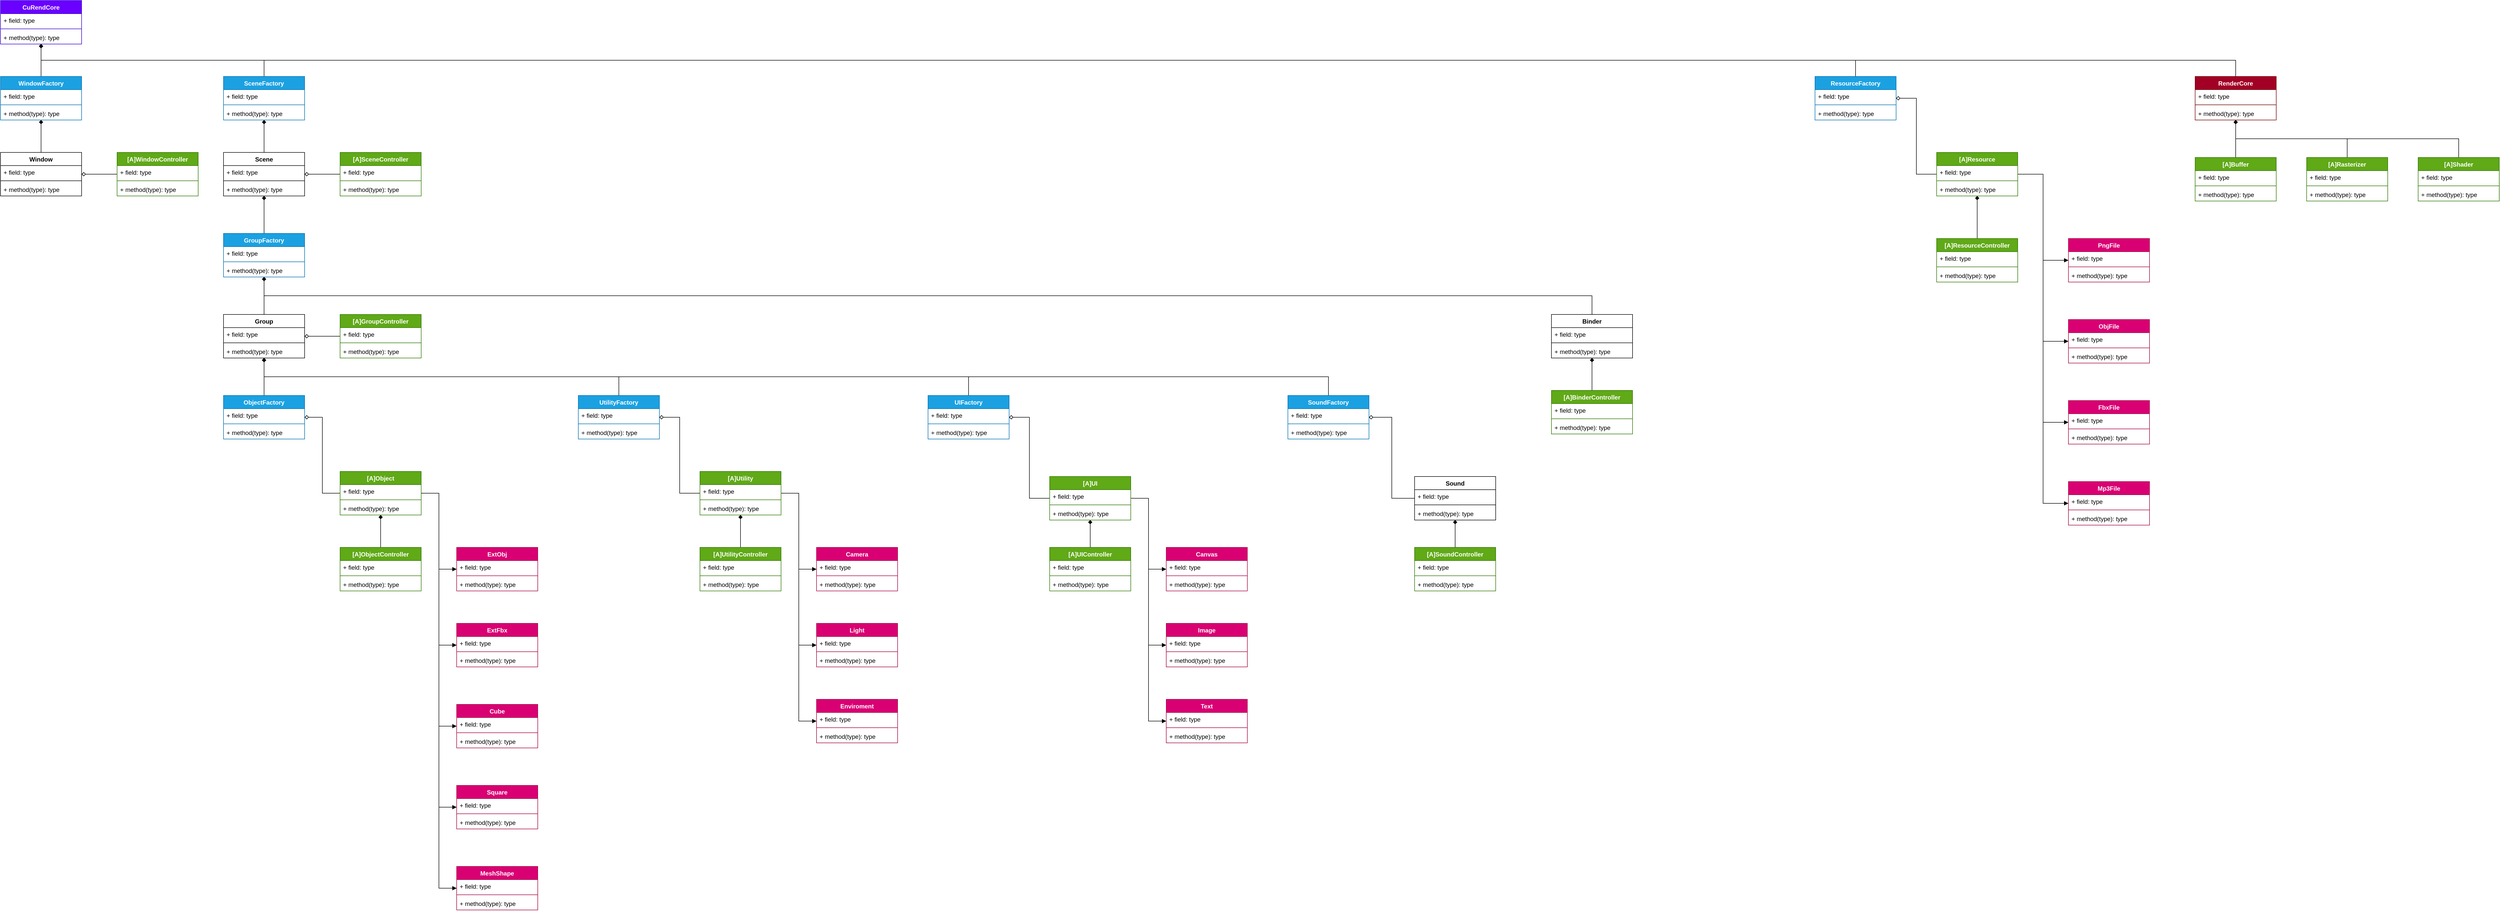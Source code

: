 <mxfile>
    <diagram id="C5RBs43oDa-KdzZeNtuy" name="Page-1">
        <mxGraphModel dx="2353" dy="1353" grid="1" gridSize="10" guides="1" tooltips="1" connect="1" arrows="1" fold="1" page="0" pageScale="1" pageWidth="827" pageHeight="1169" math="0" shadow="0">
            <root>
                <mxCell id="WIyWlLk6GJQsqaUBKTNV-0"/>
                <mxCell id="WIyWlLk6GJQsqaUBKTNV-1" parent="WIyWlLk6GJQsqaUBKTNV-0"/>
                <mxCell id="FD1IymP8egUa7v1i3MxI-18" style="edgeStyle=orthogonalEdgeStyle;rounded=0;orthogonalLoop=1;jettySize=auto;html=1;startArrow=diamond;startFill=1;endArrow=none;endFill=0;" parent="WIyWlLk6GJQsqaUBKTNV-1" source="FD1IymP8egUa7v1i3MxI-1" target="FD1IymP8egUa7v1i3MxI-13" edge="1">
                    <mxGeometry relative="1" as="geometry"/>
                </mxCell>
                <mxCell id="FD1IymP8egUa7v1i3MxI-1" value="CuRendCore" style="swimlane;fontStyle=1;align=center;verticalAlign=top;childLayout=stackLayout;horizontal=1;startSize=26;horizontalStack=0;resizeParent=1;resizeParentMax=0;resizeLast=0;collapsible=1;marginBottom=0;fillColor=#6a00ff;fontColor=#ffffff;strokeColor=#3700CC;" parent="WIyWlLk6GJQsqaUBKTNV-1" vertex="1">
                    <mxGeometry x="310" y="250" width="160" height="86" as="geometry"/>
                </mxCell>
                <mxCell id="FD1IymP8egUa7v1i3MxI-2" value="+ field: type" style="text;strokeColor=none;fillColor=none;align=left;verticalAlign=top;spacingLeft=4;spacingRight=4;overflow=hidden;rotatable=0;points=[[0,0.5],[1,0.5]];portConstraint=eastwest;" parent="FD1IymP8egUa7v1i3MxI-1" vertex="1">
                    <mxGeometry y="26" width="160" height="26" as="geometry"/>
                </mxCell>
                <mxCell id="FD1IymP8egUa7v1i3MxI-3" value="" style="line;strokeWidth=1;fillColor=none;align=left;verticalAlign=middle;spacingTop=-1;spacingLeft=3;spacingRight=3;rotatable=0;labelPosition=right;points=[];portConstraint=eastwest;strokeColor=inherit;" parent="FD1IymP8egUa7v1i3MxI-1" vertex="1">
                    <mxGeometry y="52" width="160" height="8" as="geometry"/>
                </mxCell>
                <mxCell id="FD1IymP8egUa7v1i3MxI-4" value="+ method(type): type" style="text;strokeColor=none;fillColor=none;align=left;verticalAlign=top;spacingLeft=4;spacingRight=4;overflow=hidden;rotatable=0;points=[[0,0.5],[1,0.5]];portConstraint=eastwest;" parent="FD1IymP8egUa7v1i3MxI-1" vertex="1">
                    <mxGeometry y="60" width="160" height="26" as="geometry"/>
                </mxCell>
                <mxCell id="FD1IymP8egUa7v1i3MxI-13" value="WindowFactory" style="swimlane;fontStyle=1;align=center;verticalAlign=top;childLayout=stackLayout;horizontal=1;startSize=26;horizontalStack=0;resizeParent=1;resizeParentMax=0;resizeLast=0;collapsible=1;marginBottom=0;fillColor=#1ba1e2;fontColor=#ffffff;strokeColor=#006EAF;" parent="WIyWlLk6GJQsqaUBKTNV-1" vertex="1">
                    <mxGeometry x="310" y="400" width="160" height="86" as="geometry"/>
                </mxCell>
                <mxCell id="FD1IymP8egUa7v1i3MxI-14" value="+ field: type" style="text;strokeColor=none;fillColor=none;align=left;verticalAlign=top;spacingLeft=4;spacingRight=4;overflow=hidden;rotatable=0;points=[[0,0.5],[1,0.5]];portConstraint=eastwest;" parent="FD1IymP8egUa7v1i3MxI-13" vertex="1">
                    <mxGeometry y="26" width="160" height="26" as="geometry"/>
                </mxCell>
                <mxCell id="FD1IymP8egUa7v1i3MxI-15" value="" style="line;strokeWidth=1;fillColor=none;align=left;verticalAlign=middle;spacingTop=-1;spacingLeft=3;spacingRight=3;rotatable=0;labelPosition=right;points=[];portConstraint=eastwest;strokeColor=inherit;" parent="FD1IymP8egUa7v1i3MxI-13" vertex="1">
                    <mxGeometry y="52" width="160" height="8" as="geometry"/>
                </mxCell>
                <mxCell id="FD1IymP8egUa7v1i3MxI-16" value="+ method(type): type" style="text;strokeColor=none;fillColor=none;align=left;verticalAlign=top;spacingLeft=4;spacingRight=4;overflow=hidden;rotatable=0;points=[[0,0.5],[1,0.5]];portConstraint=eastwest;" parent="FD1IymP8egUa7v1i3MxI-13" vertex="1">
                    <mxGeometry y="60" width="160" height="26" as="geometry"/>
                </mxCell>
                <mxCell id="FD1IymP8egUa7v1i3MxI-19" value="Window" style="swimlane;fontStyle=1;align=center;verticalAlign=top;childLayout=stackLayout;horizontal=1;startSize=26;horizontalStack=0;resizeParent=1;resizeParentMax=0;resizeLast=0;collapsible=1;marginBottom=0;" parent="WIyWlLk6GJQsqaUBKTNV-1" vertex="1">
                    <mxGeometry x="310" y="550" width="160" height="86" as="geometry"/>
                </mxCell>
                <mxCell id="FD1IymP8egUa7v1i3MxI-20" value="+ field: type" style="text;strokeColor=none;fillColor=none;align=left;verticalAlign=top;spacingLeft=4;spacingRight=4;overflow=hidden;rotatable=0;points=[[0,0.5],[1,0.5]];portConstraint=eastwest;" parent="FD1IymP8egUa7v1i3MxI-19" vertex="1">
                    <mxGeometry y="26" width="160" height="26" as="geometry"/>
                </mxCell>
                <mxCell id="FD1IymP8egUa7v1i3MxI-21" value="" style="line;strokeWidth=1;fillColor=none;align=left;verticalAlign=middle;spacingTop=-1;spacingLeft=3;spacingRight=3;rotatable=0;labelPosition=right;points=[];portConstraint=eastwest;strokeColor=inherit;" parent="FD1IymP8egUa7v1i3MxI-19" vertex="1">
                    <mxGeometry y="52" width="160" height="8" as="geometry"/>
                </mxCell>
                <mxCell id="FD1IymP8egUa7v1i3MxI-22" value="+ method(type): type" style="text;strokeColor=none;fillColor=none;align=left;verticalAlign=top;spacingLeft=4;spacingRight=4;overflow=hidden;rotatable=0;points=[[0,0.5],[1,0.5]];portConstraint=eastwest;" parent="FD1IymP8egUa7v1i3MxI-19" vertex="1">
                    <mxGeometry y="60" width="160" height="26" as="geometry"/>
                </mxCell>
                <mxCell id="FD1IymP8egUa7v1i3MxI-29" style="edgeStyle=orthogonalEdgeStyle;rounded=0;orthogonalLoop=1;jettySize=auto;html=1;startArrow=none;startFill=0;endArrow=diamond;endFill=1;" parent="WIyWlLk6GJQsqaUBKTNV-1" source="FD1IymP8egUa7v1i3MxI-19" target="FD1IymP8egUa7v1i3MxI-13" edge="1">
                    <mxGeometry relative="1" as="geometry">
                        <mxPoint x="390" y="550" as="sourcePoint"/>
                    </mxGeometry>
                </mxCell>
                <mxCell id="FD1IymP8egUa7v1i3MxI-34" style="edgeStyle=orthogonalEdgeStyle;rounded=0;orthogonalLoop=1;jettySize=auto;html=1;startArrow=none;startFill=0;endArrow=diamond;endFill=0;" parent="WIyWlLk6GJQsqaUBKTNV-1" source="FD1IymP8egUa7v1i3MxI-30" target="FD1IymP8egUa7v1i3MxI-19" edge="1">
                    <mxGeometry relative="1" as="geometry"/>
                </mxCell>
                <mxCell id="FD1IymP8egUa7v1i3MxI-30" value="[A]WindowController" style="swimlane;fontStyle=1;align=center;verticalAlign=top;childLayout=stackLayout;horizontal=1;startSize=26;horizontalStack=0;resizeParent=1;resizeParentMax=0;resizeLast=0;collapsible=1;marginBottom=0;fillColor=#60a917;fontColor=#ffffff;strokeColor=#2D7600;" parent="WIyWlLk6GJQsqaUBKTNV-1" vertex="1">
                    <mxGeometry x="540" y="550" width="160" height="86" as="geometry"/>
                </mxCell>
                <mxCell id="FD1IymP8egUa7v1i3MxI-31" value="+ field: type" style="text;strokeColor=none;fillColor=none;align=left;verticalAlign=top;spacingLeft=4;spacingRight=4;overflow=hidden;rotatable=0;points=[[0,0.5],[1,0.5]];portConstraint=eastwest;" parent="FD1IymP8egUa7v1i3MxI-30" vertex="1">
                    <mxGeometry y="26" width="160" height="26" as="geometry"/>
                </mxCell>
                <mxCell id="FD1IymP8egUa7v1i3MxI-32" value="" style="line;strokeWidth=1;fillColor=none;align=left;verticalAlign=middle;spacingTop=-1;spacingLeft=3;spacingRight=3;rotatable=0;labelPosition=right;points=[];portConstraint=eastwest;strokeColor=inherit;" parent="FD1IymP8egUa7v1i3MxI-30" vertex="1">
                    <mxGeometry y="52" width="160" height="8" as="geometry"/>
                </mxCell>
                <mxCell id="FD1IymP8egUa7v1i3MxI-33" value="+ method(type): type" style="text;strokeColor=none;fillColor=none;align=left;verticalAlign=top;spacingLeft=4;spacingRight=4;overflow=hidden;rotatable=0;points=[[0,0.5],[1,0.5]];portConstraint=eastwest;" parent="FD1IymP8egUa7v1i3MxI-30" vertex="1">
                    <mxGeometry y="60" width="160" height="26" as="geometry"/>
                </mxCell>
                <mxCell id="FD1IymP8egUa7v1i3MxI-39" style="edgeStyle=elbowEdgeStyle;rounded=0;orthogonalLoop=1;jettySize=auto;html=1;startArrow=none;startFill=0;endArrow=diamond;endFill=0;elbow=vertical;" parent="WIyWlLk6GJQsqaUBKTNV-1" source="FD1IymP8egUa7v1i3MxI-35" target="FD1IymP8egUa7v1i3MxI-1" edge="1">
                    <mxGeometry relative="1" as="geometry"/>
                </mxCell>
                <mxCell id="FD1IymP8egUa7v1i3MxI-35" value="SceneFactory" style="swimlane;fontStyle=1;align=center;verticalAlign=top;childLayout=stackLayout;horizontal=1;startSize=26;horizontalStack=0;resizeParent=1;resizeParentMax=0;resizeLast=0;collapsible=1;marginBottom=0;fillColor=#1ba1e2;fontColor=#ffffff;strokeColor=#006EAF;" parent="WIyWlLk6GJQsqaUBKTNV-1" vertex="1">
                    <mxGeometry x="750" y="400" width="160" height="86" as="geometry"/>
                </mxCell>
                <mxCell id="FD1IymP8egUa7v1i3MxI-36" value="+ field: type" style="text;strokeColor=none;fillColor=none;align=left;verticalAlign=top;spacingLeft=4;spacingRight=4;overflow=hidden;rotatable=0;points=[[0,0.5],[1,0.5]];portConstraint=eastwest;" parent="FD1IymP8egUa7v1i3MxI-35" vertex="1">
                    <mxGeometry y="26" width="160" height="26" as="geometry"/>
                </mxCell>
                <mxCell id="FD1IymP8egUa7v1i3MxI-37" value="" style="line;strokeWidth=1;fillColor=none;align=left;verticalAlign=middle;spacingTop=-1;spacingLeft=3;spacingRight=3;rotatable=0;labelPosition=right;points=[];portConstraint=eastwest;strokeColor=inherit;" parent="FD1IymP8egUa7v1i3MxI-35" vertex="1">
                    <mxGeometry y="52" width="160" height="8" as="geometry"/>
                </mxCell>
                <mxCell id="FD1IymP8egUa7v1i3MxI-38" value="+ method(type): type" style="text;strokeColor=none;fillColor=none;align=left;verticalAlign=top;spacingLeft=4;spacingRight=4;overflow=hidden;rotatable=0;points=[[0,0.5],[1,0.5]];portConstraint=eastwest;" parent="FD1IymP8egUa7v1i3MxI-35" vertex="1">
                    <mxGeometry y="60" width="160" height="26" as="geometry"/>
                </mxCell>
                <mxCell id="FD1IymP8egUa7v1i3MxI-44" style="edgeStyle=elbowEdgeStyle;rounded=0;orthogonalLoop=1;jettySize=auto;html=1;startArrow=none;startFill=0;endArrow=diamond;endFill=1;" parent="WIyWlLk6GJQsqaUBKTNV-1" source="FD1IymP8egUa7v1i3MxI-40" target="FD1IymP8egUa7v1i3MxI-35" edge="1">
                    <mxGeometry relative="1" as="geometry"/>
                </mxCell>
                <mxCell id="FD1IymP8egUa7v1i3MxI-40" value="Scene" style="swimlane;fontStyle=1;align=center;verticalAlign=top;childLayout=stackLayout;horizontal=1;startSize=26;horizontalStack=0;resizeParent=1;resizeParentMax=0;resizeLast=0;collapsible=1;marginBottom=0;" parent="WIyWlLk6GJQsqaUBKTNV-1" vertex="1">
                    <mxGeometry x="750" y="550" width="160" height="86" as="geometry"/>
                </mxCell>
                <mxCell id="FD1IymP8egUa7v1i3MxI-41" value="+ field: type" style="text;strokeColor=none;fillColor=none;align=left;verticalAlign=top;spacingLeft=4;spacingRight=4;overflow=hidden;rotatable=0;points=[[0,0.5],[1,0.5]];portConstraint=eastwest;" parent="FD1IymP8egUa7v1i3MxI-40" vertex="1">
                    <mxGeometry y="26" width="160" height="26" as="geometry"/>
                </mxCell>
                <mxCell id="FD1IymP8egUa7v1i3MxI-42" value="" style="line;strokeWidth=1;fillColor=none;align=left;verticalAlign=middle;spacingTop=-1;spacingLeft=3;spacingRight=3;rotatable=0;labelPosition=right;points=[];portConstraint=eastwest;strokeColor=inherit;" parent="FD1IymP8egUa7v1i3MxI-40" vertex="1">
                    <mxGeometry y="52" width="160" height="8" as="geometry"/>
                </mxCell>
                <mxCell id="FD1IymP8egUa7v1i3MxI-43" value="+ method(type): type" style="text;strokeColor=none;fillColor=none;align=left;verticalAlign=top;spacingLeft=4;spacingRight=4;overflow=hidden;rotatable=0;points=[[0,0.5],[1,0.5]];portConstraint=eastwest;" parent="FD1IymP8egUa7v1i3MxI-40" vertex="1">
                    <mxGeometry y="60" width="160" height="26" as="geometry"/>
                </mxCell>
                <mxCell id="FD1IymP8egUa7v1i3MxI-49" style="edgeStyle=orthogonalEdgeStyle;rounded=0;orthogonalLoop=1;jettySize=auto;html=1;startArrow=none;startFill=0;endArrow=diamond;endFill=0;" parent="WIyWlLk6GJQsqaUBKTNV-1" source="FD1IymP8egUa7v1i3MxI-45" target="FD1IymP8egUa7v1i3MxI-40" edge="1">
                    <mxGeometry relative="1" as="geometry"/>
                </mxCell>
                <mxCell id="FD1IymP8egUa7v1i3MxI-45" value="[A]SceneController" style="swimlane;fontStyle=1;align=center;verticalAlign=top;childLayout=stackLayout;horizontal=1;startSize=26;horizontalStack=0;resizeParent=1;resizeParentMax=0;resizeLast=0;collapsible=1;marginBottom=0;fillColor=#60a917;fontColor=#ffffff;strokeColor=#2D7600;" parent="WIyWlLk6GJQsqaUBKTNV-1" vertex="1">
                    <mxGeometry x="980" y="550" width="160" height="86" as="geometry"/>
                </mxCell>
                <mxCell id="FD1IymP8egUa7v1i3MxI-46" value="+ field: type" style="text;strokeColor=none;fillColor=none;align=left;verticalAlign=top;spacingLeft=4;spacingRight=4;overflow=hidden;rotatable=0;points=[[0,0.5],[1,0.5]];portConstraint=eastwest;" parent="FD1IymP8egUa7v1i3MxI-45" vertex="1">
                    <mxGeometry y="26" width="160" height="26" as="geometry"/>
                </mxCell>
                <mxCell id="FD1IymP8egUa7v1i3MxI-47" value="" style="line;strokeWidth=1;fillColor=none;align=left;verticalAlign=middle;spacingTop=-1;spacingLeft=3;spacingRight=3;rotatable=0;labelPosition=right;points=[];portConstraint=eastwest;strokeColor=inherit;" parent="FD1IymP8egUa7v1i3MxI-45" vertex="1">
                    <mxGeometry y="52" width="160" height="8" as="geometry"/>
                </mxCell>
                <mxCell id="FD1IymP8egUa7v1i3MxI-48" value="+ method(type): type" style="text;strokeColor=none;fillColor=none;align=left;verticalAlign=top;spacingLeft=4;spacingRight=4;overflow=hidden;rotatable=0;points=[[0,0.5],[1,0.5]];portConstraint=eastwest;" parent="FD1IymP8egUa7v1i3MxI-45" vertex="1">
                    <mxGeometry y="60" width="160" height="26" as="geometry"/>
                </mxCell>
                <mxCell id="FD1IymP8egUa7v1i3MxI-83" style="edgeStyle=elbowEdgeStyle;rounded=0;orthogonalLoop=1;jettySize=auto;html=1;startArrow=none;startFill=0;endArrow=diamond;endFill=1;" parent="WIyWlLk6GJQsqaUBKTNV-1" source="FD1IymP8egUa7v1i3MxI-50" target="FD1IymP8egUa7v1i3MxI-65" edge="1">
                    <mxGeometry relative="1" as="geometry"/>
                </mxCell>
                <mxCell id="FD1IymP8egUa7v1i3MxI-50" value="ObjectFactory" style="swimlane;fontStyle=1;align=center;verticalAlign=top;childLayout=stackLayout;horizontal=1;startSize=26;horizontalStack=0;resizeParent=1;resizeParentMax=0;resizeLast=0;collapsible=1;marginBottom=0;fillColor=#1ba1e2;fontColor=#ffffff;strokeColor=#006EAF;" parent="WIyWlLk6GJQsqaUBKTNV-1" vertex="1">
                    <mxGeometry x="750" y="1030" width="160" height="86" as="geometry"/>
                </mxCell>
                <mxCell id="FD1IymP8egUa7v1i3MxI-51" value="+ field: type" style="text;strokeColor=none;fillColor=none;align=left;verticalAlign=top;spacingLeft=4;spacingRight=4;overflow=hidden;rotatable=0;points=[[0,0.5],[1,0.5]];portConstraint=eastwest;" parent="FD1IymP8egUa7v1i3MxI-50" vertex="1">
                    <mxGeometry y="26" width="160" height="26" as="geometry"/>
                </mxCell>
                <mxCell id="FD1IymP8egUa7v1i3MxI-52" value="" style="line;strokeWidth=1;fillColor=none;align=left;verticalAlign=middle;spacingTop=-1;spacingLeft=3;spacingRight=3;rotatable=0;labelPosition=right;points=[];portConstraint=eastwest;strokeColor=inherit;" parent="FD1IymP8egUa7v1i3MxI-50" vertex="1">
                    <mxGeometry y="52" width="160" height="8" as="geometry"/>
                </mxCell>
                <mxCell id="FD1IymP8egUa7v1i3MxI-53" value="+ method(type): type" style="text;strokeColor=none;fillColor=none;align=left;verticalAlign=top;spacingLeft=4;spacingRight=4;overflow=hidden;rotatable=0;points=[[0,0.5],[1,0.5]];portConstraint=eastwest;" parent="FD1IymP8egUa7v1i3MxI-50" vertex="1">
                    <mxGeometry y="60" width="160" height="26" as="geometry"/>
                </mxCell>
                <mxCell id="FD1IymP8egUa7v1i3MxI-84" style="edgeStyle=elbowEdgeStyle;rounded=0;orthogonalLoop=1;jettySize=auto;html=1;startArrow=none;startFill=0;endArrow=diamond;endFill=1;elbow=vertical;" parent="WIyWlLk6GJQsqaUBKTNV-1" source="FD1IymP8egUa7v1i3MxI-55" target="FD1IymP8egUa7v1i3MxI-65" edge="1">
                    <mxGeometry relative="1" as="geometry"/>
                </mxCell>
                <mxCell id="FD1IymP8egUa7v1i3MxI-55" value="UIFactory" style="swimlane;fontStyle=1;align=center;verticalAlign=top;childLayout=stackLayout;horizontal=1;startSize=26;horizontalStack=0;resizeParent=1;resizeParentMax=0;resizeLast=0;collapsible=1;marginBottom=0;fillColor=#1ba1e2;fontColor=#ffffff;strokeColor=#006EAF;" parent="WIyWlLk6GJQsqaUBKTNV-1" vertex="1">
                    <mxGeometry x="2140" y="1030" width="160" height="86" as="geometry"/>
                </mxCell>
                <mxCell id="FD1IymP8egUa7v1i3MxI-56" value="+ field: type" style="text;strokeColor=none;fillColor=none;align=left;verticalAlign=top;spacingLeft=4;spacingRight=4;overflow=hidden;rotatable=0;points=[[0,0.5],[1,0.5]];portConstraint=eastwest;" parent="FD1IymP8egUa7v1i3MxI-55" vertex="1">
                    <mxGeometry y="26" width="160" height="26" as="geometry"/>
                </mxCell>
                <mxCell id="FD1IymP8egUa7v1i3MxI-57" value="" style="line;strokeWidth=1;fillColor=none;align=left;verticalAlign=middle;spacingTop=-1;spacingLeft=3;spacingRight=3;rotatable=0;labelPosition=right;points=[];portConstraint=eastwest;strokeColor=inherit;" parent="FD1IymP8egUa7v1i3MxI-55" vertex="1">
                    <mxGeometry y="52" width="160" height="8" as="geometry"/>
                </mxCell>
                <mxCell id="FD1IymP8egUa7v1i3MxI-58" value="+ method(type): type" style="text;strokeColor=none;fillColor=none;align=left;verticalAlign=top;spacingLeft=4;spacingRight=4;overflow=hidden;rotatable=0;points=[[0,0.5],[1,0.5]];portConstraint=eastwest;" parent="FD1IymP8egUa7v1i3MxI-55" vertex="1">
                    <mxGeometry y="60" width="160" height="26" as="geometry"/>
                </mxCell>
                <mxCell id="FD1IymP8egUa7v1i3MxI-85" style="edgeStyle=elbowEdgeStyle;rounded=0;orthogonalLoop=1;jettySize=auto;elbow=vertical;html=1;startArrow=none;startFill=0;endArrow=diamond;endFill=1;" parent="WIyWlLk6GJQsqaUBKTNV-1" source="FD1IymP8egUa7v1i3MxI-60" target="FD1IymP8egUa7v1i3MxI-65" edge="1">
                    <mxGeometry relative="1" as="geometry"/>
                </mxCell>
                <mxCell id="FD1IymP8egUa7v1i3MxI-60" value="SoundFactory" style="swimlane;fontStyle=1;align=center;verticalAlign=top;childLayout=stackLayout;horizontal=1;startSize=26;horizontalStack=0;resizeParent=1;resizeParentMax=0;resizeLast=0;collapsible=1;marginBottom=0;fillColor=#1ba1e2;fontColor=#ffffff;strokeColor=#006EAF;" parent="WIyWlLk6GJQsqaUBKTNV-1" vertex="1">
                    <mxGeometry x="2850" y="1030" width="160" height="86" as="geometry"/>
                </mxCell>
                <mxCell id="FD1IymP8egUa7v1i3MxI-61" value="+ field: type" style="text;strokeColor=none;fillColor=none;align=left;verticalAlign=top;spacingLeft=4;spacingRight=4;overflow=hidden;rotatable=0;points=[[0,0.5],[1,0.5]];portConstraint=eastwest;" parent="FD1IymP8egUa7v1i3MxI-60" vertex="1">
                    <mxGeometry y="26" width="160" height="26" as="geometry"/>
                </mxCell>
                <mxCell id="FD1IymP8egUa7v1i3MxI-62" value="" style="line;strokeWidth=1;fillColor=none;align=left;verticalAlign=middle;spacingTop=-1;spacingLeft=3;spacingRight=3;rotatable=0;labelPosition=right;points=[];portConstraint=eastwest;strokeColor=inherit;" parent="FD1IymP8egUa7v1i3MxI-60" vertex="1">
                    <mxGeometry y="52" width="160" height="8" as="geometry"/>
                </mxCell>
                <mxCell id="FD1IymP8egUa7v1i3MxI-63" value="+ method(type): type" style="text;strokeColor=none;fillColor=none;align=left;verticalAlign=top;spacingLeft=4;spacingRight=4;overflow=hidden;rotatable=0;points=[[0,0.5],[1,0.5]];portConstraint=eastwest;" parent="FD1IymP8egUa7v1i3MxI-60" vertex="1">
                    <mxGeometry y="60" width="160" height="26" as="geometry"/>
                </mxCell>
                <mxCell id="8" style="edgeStyle=none;html=1;startArrow=none;startFill=0;endArrow=diamond;endFill=1;" parent="WIyWlLk6GJQsqaUBKTNV-1" source="FD1IymP8egUa7v1i3MxI-65" target="0" edge="1">
                    <mxGeometry relative="1" as="geometry"/>
                </mxCell>
                <mxCell id="FD1IymP8egUa7v1i3MxI-65" value="Group" style="swimlane;fontStyle=1;align=center;verticalAlign=top;childLayout=stackLayout;horizontal=1;startSize=26;horizontalStack=0;resizeParent=1;resizeParentMax=0;resizeLast=0;collapsible=1;marginBottom=0;" parent="WIyWlLk6GJQsqaUBKTNV-1" vertex="1">
                    <mxGeometry x="750" y="870" width="160" height="86" as="geometry"/>
                </mxCell>
                <mxCell id="FD1IymP8egUa7v1i3MxI-66" value="+ field: type" style="text;strokeColor=none;fillColor=none;align=left;verticalAlign=top;spacingLeft=4;spacingRight=4;overflow=hidden;rotatable=0;points=[[0,0.5],[1,0.5]];portConstraint=eastwest;" parent="FD1IymP8egUa7v1i3MxI-65" vertex="1">
                    <mxGeometry y="26" width="160" height="26" as="geometry"/>
                </mxCell>
                <mxCell id="FD1IymP8egUa7v1i3MxI-67" value="" style="line;strokeWidth=1;fillColor=none;align=left;verticalAlign=middle;spacingTop=-1;spacingLeft=3;spacingRight=3;rotatable=0;labelPosition=right;points=[];portConstraint=eastwest;strokeColor=inherit;" parent="FD1IymP8egUa7v1i3MxI-65" vertex="1">
                    <mxGeometry y="52" width="160" height="8" as="geometry"/>
                </mxCell>
                <mxCell id="FD1IymP8egUa7v1i3MxI-68" value="+ method(type): type" style="text;strokeColor=none;fillColor=none;align=left;verticalAlign=top;spacingLeft=4;spacingRight=4;overflow=hidden;rotatable=0;points=[[0,0.5],[1,0.5]];portConstraint=eastwest;" parent="FD1IymP8egUa7v1i3MxI-65" vertex="1">
                    <mxGeometry y="60" width="160" height="26" as="geometry"/>
                </mxCell>
                <mxCell id="FD1IymP8egUa7v1i3MxI-74" style="edgeStyle=orthogonalEdgeStyle;rounded=0;orthogonalLoop=1;jettySize=auto;html=1;startArrow=none;startFill=0;endArrow=diamond;endFill=0;" parent="WIyWlLk6GJQsqaUBKTNV-1" source="FD1IymP8egUa7v1i3MxI-70" target="FD1IymP8egUa7v1i3MxI-65" edge="1">
                    <mxGeometry relative="1" as="geometry"/>
                </mxCell>
                <mxCell id="FD1IymP8egUa7v1i3MxI-70" value="[A]GroupController" style="swimlane;fontStyle=1;align=center;verticalAlign=top;childLayout=stackLayout;horizontal=1;startSize=26;horizontalStack=0;resizeParent=1;resizeParentMax=0;resizeLast=0;collapsible=1;marginBottom=0;fillColor=#60a917;fontColor=#ffffff;strokeColor=#2D7600;" parent="WIyWlLk6GJQsqaUBKTNV-1" vertex="1">
                    <mxGeometry x="980" y="870" width="160" height="86" as="geometry"/>
                </mxCell>
                <mxCell id="FD1IymP8egUa7v1i3MxI-71" value="+ field: type" style="text;strokeColor=none;fillColor=none;align=left;verticalAlign=top;spacingLeft=4;spacingRight=4;overflow=hidden;rotatable=0;points=[[0,0.5],[1,0.5]];portConstraint=eastwest;" parent="FD1IymP8egUa7v1i3MxI-70" vertex="1">
                    <mxGeometry y="26" width="160" height="26" as="geometry"/>
                </mxCell>
                <mxCell id="FD1IymP8egUa7v1i3MxI-72" value="" style="line;strokeWidth=1;fillColor=none;align=left;verticalAlign=middle;spacingTop=-1;spacingLeft=3;spacingRight=3;rotatable=0;labelPosition=right;points=[];portConstraint=eastwest;strokeColor=inherit;" parent="FD1IymP8egUa7v1i3MxI-70" vertex="1">
                    <mxGeometry y="52" width="160" height="8" as="geometry"/>
                </mxCell>
                <mxCell id="FD1IymP8egUa7v1i3MxI-73" value="+ method(type): type" style="text;strokeColor=none;fillColor=none;align=left;verticalAlign=top;spacingLeft=4;spacingRight=4;overflow=hidden;rotatable=0;points=[[0,0.5],[1,0.5]];portConstraint=eastwest;" parent="FD1IymP8egUa7v1i3MxI-70" vertex="1">
                    <mxGeometry y="60" width="160" height="26" as="geometry"/>
                </mxCell>
                <mxCell id="FD1IymP8egUa7v1i3MxI-90" style="edgeStyle=orthogonalEdgeStyle;rounded=0;orthogonalLoop=1;jettySize=auto;html=1;startArrow=none;startFill=0;endArrow=diamond;endFill=1;elbow=vertical;" parent="WIyWlLk6GJQsqaUBKTNV-1" source="FD1IymP8egUa7v1i3MxI-86" target="FD1IymP8egUa7v1i3MxI-116" edge="1">
                    <mxGeometry relative="1" as="geometry"/>
                </mxCell>
                <mxCell id="FD1IymP8egUa7v1i3MxI-86" value="[A]ObjectController" style="swimlane;fontStyle=1;align=center;verticalAlign=top;childLayout=stackLayout;horizontal=1;startSize=26;horizontalStack=0;resizeParent=1;resizeParentMax=0;resizeLast=0;collapsible=1;marginBottom=0;fillColor=#60a917;fontColor=#ffffff;strokeColor=#2D7600;" parent="WIyWlLk6GJQsqaUBKTNV-1" vertex="1">
                    <mxGeometry x="980" y="1330" width="160" height="86" as="geometry"/>
                </mxCell>
                <mxCell id="FD1IymP8egUa7v1i3MxI-87" value="+ field: type" style="text;strokeColor=none;fillColor=none;align=left;verticalAlign=top;spacingLeft=4;spacingRight=4;overflow=hidden;rotatable=0;points=[[0,0.5],[1,0.5]];portConstraint=eastwest;" parent="FD1IymP8egUa7v1i3MxI-86" vertex="1">
                    <mxGeometry y="26" width="160" height="26" as="geometry"/>
                </mxCell>
                <mxCell id="FD1IymP8egUa7v1i3MxI-88" value="" style="line;strokeWidth=1;fillColor=none;align=left;verticalAlign=middle;spacingTop=-1;spacingLeft=3;spacingRight=3;rotatable=0;labelPosition=right;points=[];portConstraint=eastwest;strokeColor=inherit;" parent="FD1IymP8egUa7v1i3MxI-86" vertex="1">
                    <mxGeometry y="52" width="160" height="8" as="geometry"/>
                </mxCell>
                <mxCell id="FD1IymP8egUa7v1i3MxI-89" value="+ method(type): type" style="text;strokeColor=none;fillColor=none;align=left;verticalAlign=top;spacingLeft=4;spacingRight=4;overflow=hidden;rotatable=0;points=[[0,0.5],[1,0.5]];portConstraint=eastwest;" parent="FD1IymP8egUa7v1i3MxI-86" vertex="1">
                    <mxGeometry y="60" width="160" height="26" as="geometry"/>
                </mxCell>
                <mxCell id="FD1IymP8egUa7v1i3MxI-95" style="edgeStyle=orthogonalEdgeStyle;rounded=0;orthogonalLoop=1;jettySize=auto;html=1;startArrow=none;startFill=0;endArrow=diamond;endFill=1;elbow=vertical;" parent="WIyWlLk6GJQsqaUBKTNV-1" source="FD1IymP8egUa7v1i3MxI-91" target="8HXWOF0lawSCE01UWh6Q-59" edge="1">
                    <mxGeometry relative="1" as="geometry"/>
                </mxCell>
                <mxCell id="FD1IymP8egUa7v1i3MxI-91" value="[A]UIController" style="swimlane;fontStyle=1;align=center;verticalAlign=top;childLayout=stackLayout;horizontal=1;startSize=26;horizontalStack=0;resizeParent=1;resizeParentMax=0;resizeLast=0;collapsible=1;marginBottom=0;fillColor=#60a917;fontColor=#ffffff;strokeColor=#2D7600;" parent="WIyWlLk6GJQsqaUBKTNV-1" vertex="1">
                    <mxGeometry x="2380" y="1330" width="160" height="86" as="geometry"/>
                </mxCell>
                <mxCell id="FD1IymP8egUa7v1i3MxI-92" value="+ field: type" style="text;strokeColor=none;fillColor=none;align=left;verticalAlign=top;spacingLeft=4;spacingRight=4;overflow=hidden;rotatable=0;points=[[0,0.5],[1,0.5]];portConstraint=eastwest;" parent="FD1IymP8egUa7v1i3MxI-91" vertex="1">
                    <mxGeometry y="26" width="160" height="26" as="geometry"/>
                </mxCell>
                <mxCell id="FD1IymP8egUa7v1i3MxI-93" value="" style="line;strokeWidth=1;fillColor=none;align=left;verticalAlign=middle;spacingTop=-1;spacingLeft=3;spacingRight=3;rotatable=0;labelPosition=right;points=[];portConstraint=eastwest;strokeColor=inherit;" parent="FD1IymP8egUa7v1i3MxI-91" vertex="1">
                    <mxGeometry y="52" width="160" height="8" as="geometry"/>
                </mxCell>
                <mxCell id="FD1IymP8egUa7v1i3MxI-94" value="+ method(type): type" style="text;strokeColor=none;fillColor=none;align=left;verticalAlign=top;spacingLeft=4;spacingRight=4;overflow=hidden;rotatable=0;points=[[0,0.5],[1,0.5]];portConstraint=eastwest;" parent="FD1IymP8egUa7v1i3MxI-91" vertex="1">
                    <mxGeometry y="60" width="160" height="26" as="geometry"/>
                </mxCell>
                <mxCell id="FD1IymP8egUa7v1i3MxI-100" style="edgeStyle=orthogonalEdgeStyle;rounded=0;orthogonalLoop=1;jettySize=auto;html=1;startArrow=none;startFill=0;endArrow=diamond;endFill=1;elbow=vertical;" parent="WIyWlLk6GJQsqaUBKTNV-1" source="FD1IymP8egUa7v1i3MxI-96" target="8HXWOF0lawSCE01UWh6Q-87" edge="1">
                    <mxGeometry relative="1" as="geometry"/>
                </mxCell>
                <mxCell id="FD1IymP8egUa7v1i3MxI-96" value="[A]SoundController" style="swimlane;fontStyle=1;align=center;verticalAlign=top;childLayout=stackLayout;horizontal=1;startSize=26;horizontalStack=0;resizeParent=1;resizeParentMax=0;resizeLast=0;collapsible=1;marginBottom=0;fillColor=#60a917;fontColor=#ffffff;strokeColor=#2D7600;" parent="WIyWlLk6GJQsqaUBKTNV-1" vertex="1">
                    <mxGeometry x="3100" y="1330" width="160" height="86" as="geometry"/>
                </mxCell>
                <mxCell id="FD1IymP8egUa7v1i3MxI-97" value="+ field: type" style="text;strokeColor=none;fillColor=none;align=left;verticalAlign=top;spacingLeft=4;spacingRight=4;overflow=hidden;rotatable=0;points=[[0,0.5],[1,0.5]];portConstraint=eastwest;" parent="FD1IymP8egUa7v1i3MxI-96" vertex="1">
                    <mxGeometry y="26" width="160" height="26" as="geometry"/>
                </mxCell>
                <mxCell id="FD1IymP8egUa7v1i3MxI-98" value="" style="line;strokeWidth=1;fillColor=none;align=left;verticalAlign=middle;spacingTop=-1;spacingLeft=3;spacingRight=3;rotatable=0;labelPosition=right;points=[];portConstraint=eastwest;strokeColor=inherit;" parent="FD1IymP8egUa7v1i3MxI-96" vertex="1">
                    <mxGeometry y="52" width="160" height="8" as="geometry"/>
                </mxCell>
                <mxCell id="FD1IymP8egUa7v1i3MxI-99" value="+ method(type): type" style="text;strokeColor=none;fillColor=none;align=left;verticalAlign=top;spacingLeft=4;spacingRight=4;overflow=hidden;rotatable=0;points=[[0,0.5],[1,0.5]];portConstraint=eastwest;" parent="FD1IymP8egUa7v1i3MxI-96" vertex="1">
                    <mxGeometry y="60" width="160" height="26" as="geometry"/>
                </mxCell>
                <mxCell id="8HXWOF0lawSCE01UWh6Q-69" style="edgeStyle=elbowEdgeStyle;shape=connector;rounded=0;orthogonalLoop=1;jettySize=auto;html=1;strokeColor=default;align=center;verticalAlign=middle;fontFamily=Helvetica;fontSize=11;fontColor=default;labelBackgroundColor=default;startArrow=block;startFill=1;endArrow=none;endFill=0;" parent="WIyWlLk6GJQsqaUBKTNV-1" source="FD1IymP8egUa7v1i3MxI-101" target="8HXWOF0lawSCE01UWh6Q-64" edge="1">
                    <mxGeometry relative="1" as="geometry"/>
                </mxCell>
                <mxCell id="FD1IymP8egUa7v1i3MxI-101" value="Camera" style="swimlane;fontStyle=1;align=center;verticalAlign=top;childLayout=stackLayout;horizontal=1;startSize=26;horizontalStack=0;resizeParent=1;resizeParentMax=0;resizeLast=0;collapsible=1;marginBottom=0;fillColor=#d80073;fontColor=#ffffff;strokeColor=#A50040;" parent="WIyWlLk6GJQsqaUBKTNV-1" vertex="1">
                    <mxGeometry x="1920" y="1330" width="160" height="86" as="geometry"/>
                </mxCell>
                <mxCell id="FD1IymP8egUa7v1i3MxI-102" value="+ field: type" style="text;strokeColor=none;fillColor=none;align=left;verticalAlign=top;spacingLeft=4;spacingRight=4;overflow=hidden;rotatable=0;points=[[0,0.5],[1,0.5]];portConstraint=eastwest;" parent="FD1IymP8egUa7v1i3MxI-101" vertex="1">
                    <mxGeometry y="26" width="160" height="26" as="geometry"/>
                </mxCell>
                <mxCell id="FD1IymP8egUa7v1i3MxI-103" value="" style="line;strokeWidth=1;fillColor=none;align=left;verticalAlign=middle;spacingTop=-1;spacingLeft=3;spacingRight=3;rotatable=0;labelPosition=right;points=[];portConstraint=eastwest;strokeColor=inherit;" parent="FD1IymP8egUa7v1i3MxI-101" vertex="1">
                    <mxGeometry y="52" width="160" height="8" as="geometry"/>
                </mxCell>
                <mxCell id="FD1IymP8egUa7v1i3MxI-104" value="+ method(type): type" style="text;strokeColor=none;fillColor=none;align=left;verticalAlign=top;spacingLeft=4;spacingRight=4;overflow=hidden;rotatable=0;points=[[0,0.5],[1,0.5]];portConstraint=eastwest;" parent="FD1IymP8egUa7v1i3MxI-101" vertex="1">
                    <mxGeometry y="60" width="160" height="26" as="geometry"/>
                </mxCell>
                <mxCell id="8HXWOF0lawSCE01UWh6Q-70" style="edgeStyle=elbowEdgeStyle;shape=connector;rounded=0;orthogonalLoop=1;jettySize=auto;html=1;strokeColor=default;align=center;verticalAlign=middle;fontFamily=Helvetica;fontSize=11;fontColor=default;labelBackgroundColor=default;startArrow=block;startFill=1;endArrow=none;endFill=0;" parent="WIyWlLk6GJQsqaUBKTNV-1" source="FD1IymP8egUa7v1i3MxI-106" target="8HXWOF0lawSCE01UWh6Q-64" edge="1">
                    <mxGeometry relative="1" as="geometry"/>
                </mxCell>
                <mxCell id="FD1IymP8egUa7v1i3MxI-106" value="Light" style="swimlane;fontStyle=1;align=center;verticalAlign=top;childLayout=stackLayout;horizontal=1;startSize=26;horizontalStack=0;resizeParent=1;resizeParentMax=0;resizeLast=0;collapsible=1;marginBottom=0;fillColor=#d80073;fontColor=#ffffff;strokeColor=#A50040;" parent="WIyWlLk6GJQsqaUBKTNV-1" vertex="1">
                    <mxGeometry x="1920" y="1480" width="160" height="86" as="geometry"/>
                </mxCell>
                <mxCell id="FD1IymP8egUa7v1i3MxI-107" value="+ field: type" style="text;strokeColor=none;fillColor=none;align=left;verticalAlign=top;spacingLeft=4;spacingRight=4;overflow=hidden;rotatable=0;points=[[0,0.5],[1,0.5]];portConstraint=eastwest;" parent="FD1IymP8egUa7v1i3MxI-106" vertex="1">
                    <mxGeometry y="26" width="160" height="26" as="geometry"/>
                </mxCell>
                <mxCell id="FD1IymP8egUa7v1i3MxI-108" value="" style="line;strokeWidth=1;fillColor=none;align=left;verticalAlign=middle;spacingTop=-1;spacingLeft=3;spacingRight=3;rotatable=0;labelPosition=right;points=[];portConstraint=eastwest;strokeColor=inherit;" parent="FD1IymP8egUa7v1i3MxI-106" vertex="1">
                    <mxGeometry y="52" width="160" height="8" as="geometry"/>
                </mxCell>
                <mxCell id="FD1IymP8egUa7v1i3MxI-109" value="+ method(type): type" style="text;strokeColor=none;fillColor=none;align=left;verticalAlign=top;spacingLeft=4;spacingRight=4;overflow=hidden;rotatable=0;points=[[0,0.5],[1,0.5]];portConstraint=eastwest;" parent="FD1IymP8egUa7v1i3MxI-106" vertex="1">
                    <mxGeometry y="60" width="160" height="26" as="geometry"/>
                </mxCell>
                <mxCell id="8HXWOF0lawSCE01UWh6Q-71" style="edgeStyle=elbowEdgeStyle;shape=connector;rounded=0;orthogonalLoop=1;jettySize=auto;html=1;strokeColor=default;align=center;verticalAlign=middle;fontFamily=Helvetica;fontSize=11;fontColor=default;labelBackgroundColor=default;startArrow=block;startFill=1;endArrow=none;endFill=0;" parent="WIyWlLk6GJQsqaUBKTNV-1" source="FD1IymP8egUa7v1i3MxI-110" target="8HXWOF0lawSCE01UWh6Q-64" edge="1">
                    <mxGeometry relative="1" as="geometry"/>
                </mxCell>
                <mxCell id="FD1IymP8egUa7v1i3MxI-110" value="Enviroment" style="swimlane;fontStyle=1;align=center;verticalAlign=top;childLayout=stackLayout;horizontal=1;startSize=26;horizontalStack=0;resizeParent=1;resizeParentMax=0;resizeLast=0;collapsible=1;marginBottom=0;fillColor=#d80073;fontColor=#ffffff;strokeColor=#A50040;" parent="WIyWlLk6GJQsqaUBKTNV-1" vertex="1">
                    <mxGeometry x="1920" y="1630" width="160" height="86" as="geometry"/>
                </mxCell>
                <mxCell id="FD1IymP8egUa7v1i3MxI-111" value="+ field: type" style="text;strokeColor=none;fillColor=none;align=left;verticalAlign=top;spacingLeft=4;spacingRight=4;overflow=hidden;rotatable=0;points=[[0,0.5],[1,0.5]];portConstraint=eastwest;" parent="FD1IymP8egUa7v1i3MxI-110" vertex="1">
                    <mxGeometry y="26" width="160" height="26" as="geometry"/>
                </mxCell>
                <mxCell id="FD1IymP8egUa7v1i3MxI-112" value="" style="line;strokeWidth=1;fillColor=none;align=left;verticalAlign=middle;spacingTop=-1;spacingLeft=3;spacingRight=3;rotatable=0;labelPosition=right;points=[];portConstraint=eastwest;strokeColor=inherit;" parent="FD1IymP8egUa7v1i3MxI-110" vertex="1">
                    <mxGeometry y="52" width="160" height="8" as="geometry"/>
                </mxCell>
                <mxCell id="FD1IymP8egUa7v1i3MxI-113" value="+ method(type): type" style="text;strokeColor=none;fillColor=none;align=left;verticalAlign=top;spacingLeft=4;spacingRight=4;overflow=hidden;rotatable=0;points=[[0,0.5],[1,0.5]];portConstraint=eastwest;" parent="FD1IymP8egUa7v1i3MxI-110" vertex="1">
                    <mxGeometry y="60" width="160" height="26" as="geometry"/>
                </mxCell>
                <mxCell id="FD1IymP8egUa7v1i3MxI-120" style="edgeStyle=elbowEdgeStyle;rounded=0;orthogonalLoop=1;jettySize=auto;html=1;startArrow=none;startFill=0;endArrow=diamond;endFill=0;" parent="WIyWlLk6GJQsqaUBKTNV-1" source="FD1IymP8egUa7v1i3MxI-116" target="FD1IymP8egUa7v1i3MxI-50" edge="1">
                    <mxGeometry relative="1" as="geometry"/>
                </mxCell>
                <mxCell id="FD1IymP8egUa7v1i3MxI-116" value="[A]Object" style="swimlane;fontStyle=1;align=center;verticalAlign=top;childLayout=stackLayout;horizontal=1;startSize=26;horizontalStack=0;resizeParent=1;resizeParentMax=0;resizeLast=0;collapsible=1;marginBottom=0;fillColor=#60a917;fontColor=#ffffff;strokeColor=#2D7600;" parent="WIyWlLk6GJQsqaUBKTNV-1" vertex="1">
                    <mxGeometry x="980" y="1180" width="160" height="86" as="geometry"/>
                </mxCell>
                <mxCell id="FD1IymP8egUa7v1i3MxI-117" value="+ field: type" style="text;strokeColor=none;fillColor=none;align=left;verticalAlign=top;spacingLeft=4;spacingRight=4;overflow=hidden;rotatable=0;points=[[0,0.5],[1,0.5]];portConstraint=eastwest;" parent="FD1IymP8egUa7v1i3MxI-116" vertex="1">
                    <mxGeometry y="26" width="160" height="26" as="geometry"/>
                </mxCell>
                <mxCell id="FD1IymP8egUa7v1i3MxI-118" value="" style="line;strokeWidth=1;fillColor=none;align=left;verticalAlign=middle;spacingTop=-1;spacingLeft=3;spacingRight=3;rotatable=0;labelPosition=right;points=[];portConstraint=eastwest;strokeColor=inherit;" parent="FD1IymP8egUa7v1i3MxI-116" vertex="1">
                    <mxGeometry y="52" width="160" height="8" as="geometry"/>
                </mxCell>
                <mxCell id="FD1IymP8egUa7v1i3MxI-119" value="+ method(type): type" style="text;strokeColor=none;fillColor=none;align=left;verticalAlign=top;spacingLeft=4;spacingRight=4;overflow=hidden;rotatable=0;points=[[0,0.5],[1,0.5]];portConstraint=eastwest;" parent="FD1IymP8egUa7v1i3MxI-116" vertex="1">
                    <mxGeometry y="60" width="160" height="26" as="geometry"/>
                </mxCell>
                <mxCell id="FD1IymP8egUa7v1i3MxI-125" style="edgeStyle=elbowEdgeStyle;rounded=0;orthogonalLoop=1;jettySize=auto;html=1;startArrow=block;startFill=1;endArrow=none;endFill=0;" parent="WIyWlLk6GJQsqaUBKTNV-1" source="FD1IymP8egUa7v1i3MxI-121" target="FD1IymP8egUa7v1i3MxI-116" edge="1">
                    <mxGeometry relative="1" as="geometry"/>
                </mxCell>
                <mxCell id="FD1IymP8egUa7v1i3MxI-121" value="ExtObj" style="swimlane;fontStyle=1;align=center;verticalAlign=top;childLayout=stackLayout;horizontal=1;startSize=26;horizontalStack=0;resizeParent=1;resizeParentMax=0;resizeLast=0;collapsible=1;marginBottom=0;fillColor=#d80073;fontColor=#ffffff;strokeColor=#A50040;" parent="WIyWlLk6GJQsqaUBKTNV-1" vertex="1">
                    <mxGeometry x="1210" y="1330" width="160" height="86" as="geometry"/>
                </mxCell>
                <mxCell id="FD1IymP8egUa7v1i3MxI-122" value="+ field: type" style="text;strokeColor=none;fillColor=none;align=left;verticalAlign=top;spacingLeft=4;spacingRight=4;overflow=hidden;rotatable=0;points=[[0,0.5],[1,0.5]];portConstraint=eastwest;" parent="FD1IymP8egUa7v1i3MxI-121" vertex="1">
                    <mxGeometry y="26" width="160" height="26" as="geometry"/>
                </mxCell>
                <mxCell id="FD1IymP8egUa7v1i3MxI-123" value="" style="line;strokeWidth=1;fillColor=none;align=left;verticalAlign=middle;spacingTop=-1;spacingLeft=3;spacingRight=3;rotatable=0;labelPosition=right;points=[];portConstraint=eastwest;strokeColor=inherit;" parent="FD1IymP8egUa7v1i3MxI-121" vertex="1">
                    <mxGeometry y="52" width="160" height="8" as="geometry"/>
                </mxCell>
                <mxCell id="FD1IymP8egUa7v1i3MxI-124" value="+ method(type): type" style="text;strokeColor=none;fillColor=none;align=left;verticalAlign=top;spacingLeft=4;spacingRight=4;overflow=hidden;rotatable=0;points=[[0,0.5],[1,0.5]];portConstraint=eastwest;" parent="FD1IymP8egUa7v1i3MxI-121" vertex="1">
                    <mxGeometry y="60" width="160" height="26" as="geometry"/>
                </mxCell>
                <mxCell id="FD1IymP8egUa7v1i3MxI-130" style="edgeStyle=elbowEdgeStyle;rounded=0;orthogonalLoop=1;jettySize=auto;html=1;startArrow=block;startFill=1;endArrow=none;endFill=0;" parent="WIyWlLk6GJQsqaUBKTNV-1" source="FD1IymP8egUa7v1i3MxI-126" target="FD1IymP8egUa7v1i3MxI-116" edge="1">
                    <mxGeometry relative="1" as="geometry"/>
                </mxCell>
                <mxCell id="FD1IymP8egUa7v1i3MxI-126" value="ExtFbx" style="swimlane;fontStyle=1;align=center;verticalAlign=top;childLayout=stackLayout;horizontal=1;startSize=26;horizontalStack=0;resizeParent=1;resizeParentMax=0;resizeLast=0;collapsible=1;marginBottom=0;fillColor=#d80073;fontColor=#ffffff;strokeColor=#A50040;" parent="WIyWlLk6GJQsqaUBKTNV-1" vertex="1">
                    <mxGeometry x="1210" y="1480" width="160" height="86" as="geometry"/>
                </mxCell>
                <mxCell id="FD1IymP8egUa7v1i3MxI-127" value="+ field: type" style="text;strokeColor=none;fillColor=none;align=left;verticalAlign=top;spacingLeft=4;spacingRight=4;overflow=hidden;rotatable=0;points=[[0,0.5],[1,0.5]];portConstraint=eastwest;" parent="FD1IymP8egUa7v1i3MxI-126" vertex="1">
                    <mxGeometry y="26" width="160" height="26" as="geometry"/>
                </mxCell>
                <mxCell id="FD1IymP8egUa7v1i3MxI-128" value="" style="line;strokeWidth=1;fillColor=none;align=left;verticalAlign=middle;spacingTop=-1;spacingLeft=3;spacingRight=3;rotatable=0;labelPosition=right;points=[];portConstraint=eastwest;strokeColor=inherit;" parent="FD1IymP8egUa7v1i3MxI-126" vertex="1">
                    <mxGeometry y="52" width="160" height="8" as="geometry"/>
                </mxCell>
                <mxCell id="FD1IymP8egUa7v1i3MxI-129" value="+ method(type): type" style="text;strokeColor=none;fillColor=none;align=left;verticalAlign=top;spacingLeft=4;spacingRight=4;overflow=hidden;rotatable=0;points=[[0,0.5],[1,0.5]];portConstraint=eastwest;" parent="FD1IymP8egUa7v1i3MxI-126" vertex="1">
                    <mxGeometry y="60" width="160" height="26" as="geometry"/>
                </mxCell>
                <mxCell id="FD1IymP8egUa7v1i3MxI-135" style="edgeStyle=elbowEdgeStyle;rounded=0;orthogonalLoop=1;jettySize=auto;html=1;startArrow=block;startFill=1;endArrow=none;endFill=0;" parent="WIyWlLk6GJQsqaUBKTNV-1" source="FD1IymP8egUa7v1i3MxI-131" target="FD1IymP8egUa7v1i3MxI-116" edge="1">
                    <mxGeometry relative="1" as="geometry"/>
                </mxCell>
                <mxCell id="FD1IymP8egUa7v1i3MxI-131" value="Cube" style="swimlane;fontStyle=1;align=center;verticalAlign=top;childLayout=stackLayout;horizontal=1;startSize=26;horizontalStack=0;resizeParent=1;resizeParentMax=0;resizeLast=0;collapsible=1;marginBottom=0;fillColor=#d80073;fontColor=#ffffff;strokeColor=#A50040;" parent="WIyWlLk6GJQsqaUBKTNV-1" vertex="1">
                    <mxGeometry x="1210" y="1640" width="160" height="86" as="geometry"/>
                </mxCell>
                <mxCell id="FD1IymP8egUa7v1i3MxI-132" value="+ field: type" style="text;strokeColor=none;fillColor=none;align=left;verticalAlign=top;spacingLeft=4;spacingRight=4;overflow=hidden;rotatable=0;points=[[0,0.5],[1,0.5]];portConstraint=eastwest;" parent="FD1IymP8egUa7v1i3MxI-131" vertex="1">
                    <mxGeometry y="26" width="160" height="26" as="geometry"/>
                </mxCell>
                <mxCell id="FD1IymP8egUa7v1i3MxI-133" value="" style="line;strokeWidth=1;fillColor=none;align=left;verticalAlign=middle;spacingTop=-1;spacingLeft=3;spacingRight=3;rotatable=0;labelPosition=right;points=[];portConstraint=eastwest;strokeColor=inherit;" parent="FD1IymP8egUa7v1i3MxI-131" vertex="1">
                    <mxGeometry y="52" width="160" height="8" as="geometry"/>
                </mxCell>
                <mxCell id="FD1IymP8egUa7v1i3MxI-134" value="+ method(type): type" style="text;strokeColor=none;fillColor=none;align=left;verticalAlign=top;spacingLeft=4;spacingRight=4;overflow=hidden;rotatable=0;points=[[0,0.5],[1,0.5]];portConstraint=eastwest;" parent="FD1IymP8egUa7v1i3MxI-131" vertex="1">
                    <mxGeometry y="60" width="160" height="26" as="geometry"/>
                </mxCell>
                <mxCell id="FD1IymP8egUa7v1i3MxI-140" style="edgeStyle=elbowEdgeStyle;rounded=0;orthogonalLoop=1;jettySize=auto;html=1;startArrow=block;startFill=1;endArrow=none;endFill=0;" parent="WIyWlLk6GJQsqaUBKTNV-1" source="FD1IymP8egUa7v1i3MxI-136" target="FD1IymP8egUa7v1i3MxI-116" edge="1">
                    <mxGeometry relative="1" as="geometry"/>
                </mxCell>
                <mxCell id="FD1IymP8egUa7v1i3MxI-136" value="Square" style="swimlane;fontStyle=1;align=center;verticalAlign=top;childLayout=stackLayout;horizontal=1;startSize=26;horizontalStack=0;resizeParent=1;resizeParentMax=0;resizeLast=0;collapsible=1;marginBottom=0;fillColor=#d80073;fontColor=#ffffff;strokeColor=#A50040;" parent="WIyWlLk6GJQsqaUBKTNV-1" vertex="1">
                    <mxGeometry x="1210" y="1800" width="160" height="86" as="geometry"/>
                </mxCell>
                <mxCell id="FD1IymP8egUa7v1i3MxI-137" value="+ field: type" style="text;strokeColor=none;fillColor=none;align=left;verticalAlign=top;spacingLeft=4;spacingRight=4;overflow=hidden;rotatable=0;points=[[0,0.5],[1,0.5]];portConstraint=eastwest;" parent="FD1IymP8egUa7v1i3MxI-136" vertex="1">
                    <mxGeometry y="26" width="160" height="26" as="geometry"/>
                </mxCell>
                <mxCell id="FD1IymP8egUa7v1i3MxI-138" value="" style="line;strokeWidth=1;fillColor=none;align=left;verticalAlign=middle;spacingTop=-1;spacingLeft=3;spacingRight=3;rotatable=0;labelPosition=right;points=[];portConstraint=eastwest;strokeColor=inherit;" parent="FD1IymP8egUa7v1i3MxI-136" vertex="1">
                    <mxGeometry y="52" width="160" height="8" as="geometry"/>
                </mxCell>
                <mxCell id="FD1IymP8egUa7v1i3MxI-139" value="+ method(type): type" style="text;strokeColor=none;fillColor=none;align=left;verticalAlign=top;spacingLeft=4;spacingRight=4;overflow=hidden;rotatable=0;points=[[0,0.5],[1,0.5]];portConstraint=eastwest;" parent="FD1IymP8egUa7v1i3MxI-136" vertex="1">
                    <mxGeometry y="60" width="160" height="26" as="geometry"/>
                </mxCell>
                <mxCell id="FD1IymP8egUa7v1i3MxI-153" style="edgeStyle=elbowEdgeStyle;rounded=0;orthogonalLoop=1;jettySize=auto;html=1;startArrow=none;startFill=0;endArrow=diamond;endFill=0;elbow=vertical;" parent="WIyWlLk6GJQsqaUBKTNV-1" source="FD1IymP8egUa7v1i3MxI-141" target="FD1IymP8egUa7v1i3MxI-65" edge="1">
                    <mxGeometry relative="1" as="geometry"/>
                </mxCell>
                <mxCell id="FD1IymP8egUa7v1i3MxI-141" value="UtilityFactory" style="swimlane;fontStyle=1;align=center;verticalAlign=top;childLayout=stackLayout;horizontal=1;startSize=26;horizontalStack=0;resizeParent=1;resizeParentMax=0;resizeLast=0;collapsible=1;marginBottom=0;fillColor=#1ba1e2;fontColor=#ffffff;strokeColor=#006EAF;" parent="WIyWlLk6GJQsqaUBKTNV-1" vertex="1">
                    <mxGeometry x="1450" y="1030" width="160" height="86" as="geometry"/>
                </mxCell>
                <mxCell id="FD1IymP8egUa7v1i3MxI-142" value="+ field: type" style="text;strokeColor=none;fillColor=none;align=left;verticalAlign=top;spacingLeft=4;spacingRight=4;overflow=hidden;rotatable=0;points=[[0,0.5],[1,0.5]];portConstraint=eastwest;" parent="FD1IymP8egUa7v1i3MxI-141" vertex="1">
                    <mxGeometry y="26" width="160" height="26" as="geometry"/>
                </mxCell>
                <mxCell id="FD1IymP8egUa7v1i3MxI-143" value="" style="line;strokeWidth=1;fillColor=none;align=left;verticalAlign=middle;spacingTop=-1;spacingLeft=3;spacingRight=3;rotatable=0;labelPosition=right;points=[];portConstraint=eastwest;strokeColor=inherit;" parent="FD1IymP8egUa7v1i3MxI-141" vertex="1">
                    <mxGeometry y="52" width="160" height="8" as="geometry"/>
                </mxCell>
                <mxCell id="FD1IymP8egUa7v1i3MxI-144" value="+ method(type): type" style="text;strokeColor=none;fillColor=none;align=left;verticalAlign=top;spacingLeft=4;spacingRight=4;overflow=hidden;rotatable=0;points=[[0,0.5],[1,0.5]];portConstraint=eastwest;" parent="FD1IymP8egUa7v1i3MxI-141" vertex="1">
                    <mxGeometry y="60" width="160" height="26" as="geometry"/>
                </mxCell>
                <mxCell id="FD1IymP8egUa7v1i3MxI-149" style="edgeStyle=elbowEdgeStyle;rounded=0;orthogonalLoop=1;jettySize=auto;html=1;startArrow=none;startFill=0;endArrow=diamond;endFill=1;" parent="WIyWlLk6GJQsqaUBKTNV-1" source="FD1IymP8egUa7v1i3MxI-145" target="8HXWOF0lawSCE01UWh6Q-64" edge="1">
                    <mxGeometry relative="1" as="geometry"/>
                </mxCell>
                <mxCell id="FD1IymP8egUa7v1i3MxI-145" value="[A]UtilityController" style="swimlane;fontStyle=1;align=center;verticalAlign=top;childLayout=stackLayout;horizontal=1;startSize=26;horizontalStack=0;resizeParent=1;resizeParentMax=0;resizeLast=0;collapsible=1;marginBottom=0;fillColor=#60a917;fontColor=#ffffff;strokeColor=#2D7600;" parent="WIyWlLk6GJQsqaUBKTNV-1" vertex="1">
                    <mxGeometry x="1690" y="1330" width="160" height="86" as="geometry"/>
                </mxCell>
                <mxCell id="FD1IymP8egUa7v1i3MxI-146" value="+ field: type" style="text;strokeColor=none;fillColor=none;align=left;verticalAlign=top;spacingLeft=4;spacingRight=4;overflow=hidden;rotatable=0;points=[[0,0.5],[1,0.5]];portConstraint=eastwest;" parent="FD1IymP8egUa7v1i3MxI-145" vertex="1">
                    <mxGeometry y="26" width="160" height="26" as="geometry"/>
                </mxCell>
                <mxCell id="FD1IymP8egUa7v1i3MxI-147" value="" style="line;strokeWidth=1;fillColor=none;align=left;verticalAlign=middle;spacingTop=-1;spacingLeft=3;spacingRight=3;rotatable=0;labelPosition=right;points=[];portConstraint=eastwest;strokeColor=inherit;" parent="FD1IymP8egUa7v1i3MxI-145" vertex="1">
                    <mxGeometry y="52" width="160" height="8" as="geometry"/>
                </mxCell>
                <mxCell id="FD1IymP8egUa7v1i3MxI-148" value="+ method(type): type" style="text;strokeColor=none;fillColor=none;align=left;verticalAlign=top;spacingLeft=4;spacingRight=4;overflow=hidden;rotatable=0;points=[[0,0.5],[1,0.5]];portConstraint=eastwest;" parent="FD1IymP8egUa7v1i3MxI-145" vertex="1">
                    <mxGeometry y="60" width="160" height="26" as="geometry"/>
                </mxCell>
                <mxCell id="8HXWOF0lawSCE01UWh6Q-4" style="edgeStyle=elbowEdgeStyle;rounded=0;orthogonalLoop=1;jettySize=auto;html=1;endArrow=none;endFill=0;startArrow=block;startFill=1;" parent="WIyWlLk6GJQsqaUBKTNV-1" source="8HXWOF0lawSCE01UWh6Q-0" target="FD1IymP8egUa7v1i3MxI-116" edge="1">
                    <mxGeometry relative="1" as="geometry"/>
                </mxCell>
                <mxCell id="8HXWOF0lawSCE01UWh6Q-0" value="MeshShape" style="swimlane;fontStyle=1;align=center;verticalAlign=top;childLayout=stackLayout;horizontal=1;startSize=26;horizontalStack=0;resizeParent=1;resizeParentMax=0;resizeLast=0;collapsible=1;marginBottom=0;fillColor=#d80073;fontColor=#ffffff;strokeColor=#A50040;" parent="WIyWlLk6GJQsqaUBKTNV-1" vertex="1">
                    <mxGeometry x="1210" y="1960" width="160" height="86" as="geometry"/>
                </mxCell>
                <mxCell id="8HXWOF0lawSCE01UWh6Q-1" value="+ field: type" style="text;strokeColor=none;fillColor=none;align=left;verticalAlign=top;spacingLeft=4;spacingRight=4;overflow=hidden;rotatable=0;points=[[0,0.5],[1,0.5]];portConstraint=eastwest;" parent="8HXWOF0lawSCE01UWh6Q-0" vertex="1">
                    <mxGeometry y="26" width="160" height="26" as="geometry"/>
                </mxCell>
                <mxCell id="8HXWOF0lawSCE01UWh6Q-2" value="" style="line;strokeWidth=1;fillColor=none;align=left;verticalAlign=middle;spacingTop=-1;spacingLeft=3;spacingRight=3;rotatable=0;labelPosition=right;points=[];portConstraint=eastwest;strokeColor=inherit;" parent="8HXWOF0lawSCE01UWh6Q-0" vertex="1">
                    <mxGeometry y="52" width="160" height="8" as="geometry"/>
                </mxCell>
                <mxCell id="8HXWOF0lawSCE01UWh6Q-3" value="+ method(type): type" style="text;strokeColor=none;fillColor=none;align=left;verticalAlign=top;spacingLeft=4;spacingRight=4;overflow=hidden;rotatable=0;points=[[0,0.5],[1,0.5]];portConstraint=eastwest;" parent="8HXWOF0lawSCE01UWh6Q-0" vertex="1">
                    <mxGeometry y="60" width="160" height="26" as="geometry"/>
                </mxCell>
                <mxCell id="8HXWOF0lawSCE01UWh6Q-11" style="edgeStyle=elbowEdgeStyle;rounded=0;orthogonalLoop=1;jettySize=auto;html=1;elbow=vertical;endArrow=diamond;endFill=1;" parent="WIyWlLk6GJQsqaUBKTNV-1" source="8HXWOF0lawSCE01UWh6Q-5" target="FD1IymP8egUa7v1i3MxI-1" edge="1">
                    <mxGeometry relative="1" as="geometry"/>
                </mxCell>
                <mxCell id="8HXWOF0lawSCE01UWh6Q-5" value="RenderCore" style="swimlane;fontStyle=1;align=center;verticalAlign=top;childLayout=stackLayout;horizontal=1;startSize=26;horizontalStack=0;resizeParent=1;resizeParentMax=0;resizeLast=0;collapsible=1;marginBottom=0;fillColor=#a20025;fontColor=#ffffff;strokeColor=#6F0000;" parent="WIyWlLk6GJQsqaUBKTNV-1" vertex="1">
                    <mxGeometry x="4640" y="400" width="160" height="86" as="geometry"/>
                </mxCell>
                <mxCell id="8HXWOF0lawSCE01UWh6Q-6" value="+ field: type" style="text;strokeColor=none;fillColor=none;align=left;verticalAlign=top;spacingLeft=4;spacingRight=4;overflow=hidden;rotatable=0;points=[[0,0.5],[1,0.5]];portConstraint=eastwest;" parent="8HXWOF0lawSCE01UWh6Q-5" vertex="1">
                    <mxGeometry y="26" width="160" height="26" as="geometry"/>
                </mxCell>
                <mxCell id="8HXWOF0lawSCE01UWh6Q-7" value="" style="line;strokeWidth=1;fillColor=none;align=left;verticalAlign=middle;spacingTop=-1;spacingLeft=3;spacingRight=3;rotatable=0;labelPosition=right;points=[];portConstraint=eastwest;strokeColor=inherit;" parent="8HXWOF0lawSCE01UWh6Q-5" vertex="1">
                    <mxGeometry y="52" width="160" height="8" as="geometry"/>
                </mxCell>
                <mxCell id="8HXWOF0lawSCE01UWh6Q-8" value="+ method(type): type" style="text;strokeColor=none;fillColor=none;align=left;verticalAlign=top;spacingLeft=4;spacingRight=4;overflow=hidden;rotatable=0;points=[[0,0.5],[1,0.5]];portConstraint=eastwest;" parent="8HXWOF0lawSCE01UWh6Q-5" vertex="1">
                    <mxGeometry y="60" width="160" height="26" as="geometry"/>
                </mxCell>
                <mxCell id="8HXWOF0lawSCE01UWh6Q-21" style="edgeStyle=elbowEdgeStyle;rounded=0;orthogonalLoop=1;jettySize=auto;html=1;endArrow=diamond;endFill=1;elbow=vertical;" parent="WIyWlLk6GJQsqaUBKTNV-1" source="8HXWOF0lawSCE01UWh6Q-17" target="8HXWOF0lawSCE01UWh6Q-5" edge="1">
                    <mxGeometry relative="1" as="geometry"/>
                </mxCell>
                <mxCell id="8HXWOF0lawSCE01UWh6Q-17" value="[A]Buffer" style="swimlane;fontStyle=1;align=center;verticalAlign=top;childLayout=stackLayout;horizontal=1;startSize=26;horizontalStack=0;resizeParent=1;resizeParentMax=0;resizeLast=0;collapsible=1;marginBottom=0;fillColor=#60a917;fontColor=#ffffff;strokeColor=#2D7600;" parent="WIyWlLk6GJQsqaUBKTNV-1" vertex="1">
                    <mxGeometry x="4640" y="560" width="160" height="86" as="geometry"/>
                </mxCell>
                <mxCell id="8HXWOF0lawSCE01UWh6Q-18" value="+ field: type" style="text;strokeColor=none;fillColor=none;align=left;verticalAlign=top;spacingLeft=4;spacingRight=4;overflow=hidden;rotatable=0;points=[[0,0.5],[1,0.5]];portConstraint=eastwest;" parent="8HXWOF0lawSCE01UWh6Q-17" vertex="1">
                    <mxGeometry y="26" width="160" height="26" as="geometry"/>
                </mxCell>
                <mxCell id="8HXWOF0lawSCE01UWh6Q-19" value="" style="line;strokeWidth=1;fillColor=none;align=left;verticalAlign=middle;spacingTop=-1;spacingLeft=3;spacingRight=3;rotatable=0;labelPosition=right;points=[];portConstraint=eastwest;strokeColor=inherit;" parent="8HXWOF0lawSCE01UWh6Q-17" vertex="1">
                    <mxGeometry y="52" width="160" height="8" as="geometry"/>
                </mxCell>
                <mxCell id="8HXWOF0lawSCE01UWh6Q-20" value="+ method(type): type" style="text;strokeColor=none;fillColor=none;align=left;verticalAlign=top;spacingLeft=4;spacingRight=4;overflow=hidden;rotatable=0;points=[[0,0.5],[1,0.5]];portConstraint=eastwest;" parent="8HXWOF0lawSCE01UWh6Q-17" vertex="1">
                    <mxGeometry y="60" width="160" height="26" as="geometry"/>
                </mxCell>
                <mxCell id="8HXWOF0lawSCE01UWh6Q-26" style="edgeStyle=elbowEdgeStyle;rounded=0;orthogonalLoop=1;jettySize=auto;html=1;elbow=vertical;endArrow=diamond;endFill=1;" parent="WIyWlLk6GJQsqaUBKTNV-1" source="8HXWOF0lawSCE01UWh6Q-22" target="FD1IymP8egUa7v1i3MxI-1" edge="1">
                    <mxGeometry relative="1" as="geometry"/>
                </mxCell>
                <mxCell id="8HXWOF0lawSCE01UWh6Q-22" value="ResourceFactory" style="swimlane;fontStyle=1;align=center;verticalAlign=top;childLayout=stackLayout;horizontal=1;startSize=26;horizontalStack=0;resizeParent=1;resizeParentMax=0;resizeLast=0;collapsible=1;marginBottom=0;fillColor=#1ba1e2;fontColor=#ffffff;strokeColor=#006EAF;" parent="WIyWlLk6GJQsqaUBKTNV-1" vertex="1">
                    <mxGeometry x="3890" y="400" width="160" height="86" as="geometry"/>
                </mxCell>
                <mxCell id="8HXWOF0lawSCE01UWh6Q-23" value="+ field: type" style="text;strokeColor=none;fillColor=none;align=left;verticalAlign=top;spacingLeft=4;spacingRight=4;overflow=hidden;rotatable=0;points=[[0,0.5],[1,0.5]];portConstraint=eastwest;" parent="8HXWOF0lawSCE01UWh6Q-22" vertex="1">
                    <mxGeometry y="26" width="160" height="26" as="geometry"/>
                </mxCell>
                <mxCell id="8HXWOF0lawSCE01UWh6Q-24" value="" style="line;strokeWidth=1;fillColor=none;align=left;verticalAlign=middle;spacingTop=-1;spacingLeft=3;spacingRight=3;rotatable=0;labelPosition=right;points=[];portConstraint=eastwest;strokeColor=inherit;" parent="8HXWOF0lawSCE01UWh6Q-22" vertex="1">
                    <mxGeometry y="52" width="160" height="8" as="geometry"/>
                </mxCell>
                <mxCell id="8HXWOF0lawSCE01UWh6Q-25" value="+ method(type): type" style="text;strokeColor=none;fillColor=none;align=left;verticalAlign=top;spacingLeft=4;spacingRight=4;overflow=hidden;rotatable=0;points=[[0,0.5],[1,0.5]];portConstraint=eastwest;" parent="8HXWOF0lawSCE01UWh6Q-22" vertex="1">
                    <mxGeometry y="60" width="160" height="26" as="geometry"/>
                </mxCell>
                <mxCell id="9" style="edgeStyle=none;html=1;startArrow=none;startFill=0;endArrow=diamond;endFill=1;" parent="WIyWlLk6GJQsqaUBKTNV-1" source="8HXWOF0lawSCE01UWh6Q-28" target="8HXWOF0lawSCE01UWh6Q-33" edge="1">
                    <mxGeometry relative="1" as="geometry"/>
                </mxCell>
                <mxCell id="8HXWOF0lawSCE01UWh6Q-28" value="[A]ResourceController" style="swimlane;fontStyle=1;align=center;verticalAlign=top;childLayout=stackLayout;horizontal=1;startSize=26;horizontalStack=0;resizeParent=1;resizeParentMax=0;resizeLast=0;collapsible=1;marginBottom=0;fillColor=#60a917;fontColor=#ffffff;strokeColor=#2D7600;" parent="WIyWlLk6GJQsqaUBKTNV-1" vertex="1">
                    <mxGeometry x="4130" y="720" width="160" height="86" as="geometry"/>
                </mxCell>
                <mxCell id="8HXWOF0lawSCE01UWh6Q-29" value="+ field: type" style="text;strokeColor=none;fillColor=none;align=left;verticalAlign=top;spacingLeft=4;spacingRight=4;overflow=hidden;rotatable=0;points=[[0,0.5],[1,0.5]];portConstraint=eastwest;" parent="8HXWOF0lawSCE01UWh6Q-28" vertex="1">
                    <mxGeometry y="26" width="160" height="26" as="geometry"/>
                </mxCell>
                <mxCell id="8HXWOF0lawSCE01UWh6Q-30" value="" style="line;strokeWidth=1;fillColor=none;align=left;verticalAlign=middle;spacingTop=-1;spacingLeft=3;spacingRight=3;rotatable=0;labelPosition=right;points=[];portConstraint=eastwest;strokeColor=inherit;" parent="8HXWOF0lawSCE01UWh6Q-28" vertex="1">
                    <mxGeometry y="52" width="160" height="8" as="geometry"/>
                </mxCell>
                <mxCell id="8HXWOF0lawSCE01UWh6Q-31" value="+ method(type): type" style="text;strokeColor=none;fillColor=none;align=left;verticalAlign=top;spacingLeft=4;spacingRight=4;overflow=hidden;rotatable=0;points=[[0,0.5],[1,0.5]];portConstraint=eastwest;" parent="8HXWOF0lawSCE01UWh6Q-28" vertex="1">
                    <mxGeometry y="60" width="160" height="26" as="geometry"/>
                </mxCell>
                <mxCell id="8HXWOF0lawSCE01UWh6Q-37" style="edgeStyle=elbowEdgeStyle;rounded=0;orthogonalLoop=1;jettySize=auto;html=1;endArrow=diamond;endFill=0;" parent="WIyWlLk6GJQsqaUBKTNV-1" source="8HXWOF0lawSCE01UWh6Q-33" target="8HXWOF0lawSCE01UWh6Q-22" edge="1">
                    <mxGeometry relative="1" as="geometry"/>
                </mxCell>
                <mxCell id="8HXWOF0lawSCE01UWh6Q-33" value="[A]Resource" style="swimlane;fontStyle=1;align=center;verticalAlign=top;childLayout=stackLayout;horizontal=1;startSize=26;horizontalStack=0;resizeParent=1;resizeParentMax=0;resizeLast=0;collapsible=1;marginBottom=0;fillColor=#60a917;fontColor=#ffffff;strokeColor=#2D7600;" parent="WIyWlLk6GJQsqaUBKTNV-1" vertex="1">
                    <mxGeometry x="4130" y="550" width="160" height="86" as="geometry"/>
                </mxCell>
                <mxCell id="8HXWOF0lawSCE01UWh6Q-34" value="+ field: type" style="text;strokeColor=none;fillColor=none;align=left;verticalAlign=top;spacingLeft=4;spacingRight=4;overflow=hidden;rotatable=0;points=[[0,0.5],[1,0.5]];portConstraint=eastwest;" parent="8HXWOF0lawSCE01UWh6Q-33" vertex="1">
                    <mxGeometry y="26" width="160" height="26" as="geometry"/>
                </mxCell>
                <mxCell id="8HXWOF0lawSCE01UWh6Q-35" value="" style="line;strokeWidth=1;fillColor=none;align=left;verticalAlign=middle;spacingTop=-1;spacingLeft=3;spacingRight=3;rotatable=0;labelPosition=right;points=[];portConstraint=eastwest;strokeColor=inherit;" parent="8HXWOF0lawSCE01UWh6Q-33" vertex="1">
                    <mxGeometry y="52" width="160" height="8" as="geometry"/>
                </mxCell>
                <mxCell id="8HXWOF0lawSCE01UWh6Q-36" value="+ method(type): type" style="text;strokeColor=none;fillColor=none;align=left;verticalAlign=top;spacingLeft=4;spacingRight=4;overflow=hidden;rotatable=0;points=[[0,0.5],[1,0.5]];portConstraint=eastwest;" parent="8HXWOF0lawSCE01UWh6Q-33" vertex="1">
                    <mxGeometry y="60" width="160" height="26" as="geometry"/>
                </mxCell>
                <mxCell id="8HXWOF0lawSCE01UWh6Q-42" style="edgeStyle=elbowEdgeStyle;rounded=0;orthogonalLoop=1;jettySize=auto;html=1;endArrow=none;endFill=0;startArrow=block;startFill=1;" parent="WIyWlLk6GJQsqaUBKTNV-1" source="8HXWOF0lawSCE01UWh6Q-38" target="8HXWOF0lawSCE01UWh6Q-33" edge="1">
                    <mxGeometry relative="1" as="geometry"/>
                </mxCell>
                <mxCell id="8HXWOF0lawSCE01UWh6Q-38" value="PngFile" style="swimlane;fontStyle=1;align=center;verticalAlign=top;childLayout=stackLayout;horizontal=1;startSize=26;horizontalStack=0;resizeParent=1;resizeParentMax=0;resizeLast=0;collapsible=1;marginBottom=0;fillColor=#d80073;fontColor=#ffffff;strokeColor=#A50040;" parent="WIyWlLk6GJQsqaUBKTNV-1" vertex="1">
                    <mxGeometry x="4390" y="720" width="160" height="86" as="geometry"/>
                </mxCell>
                <mxCell id="8HXWOF0lawSCE01UWh6Q-39" value="+ field: type" style="text;strokeColor=none;fillColor=none;align=left;verticalAlign=top;spacingLeft=4;spacingRight=4;overflow=hidden;rotatable=0;points=[[0,0.5],[1,0.5]];portConstraint=eastwest;" parent="8HXWOF0lawSCE01UWh6Q-38" vertex="1">
                    <mxGeometry y="26" width="160" height="26" as="geometry"/>
                </mxCell>
                <mxCell id="8HXWOF0lawSCE01UWh6Q-40" value="" style="line;strokeWidth=1;fillColor=none;align=left;verticalAlign=middle;spacingTop=-1;spacingLeft=3;spacingRight=3;rotatable=0;labelPosition=right;points=[];portConstraint=eastwest;strokeColor=inherit;" parent="8HXWOF0lawSCE01UWh6Q-38" vertex="1">
                    <mxGeometry y="52" width="160" height="8" as="geometry"/>
                </mxCell>
                <mxCell id="8HXWOF0lawSCE01UWh6Q-41" value="+ method(type): type" style="text;strokeColor=none;fillColor=none;align=left;verticalAlign=top;spacingLeft=4;spacingRight=4;overflow=hidden;rotatable=0;points=[[0,0.5],[1,0.5]];portConstraint=eastwest;" parent="8HXWOF0lawSCE01UWh6Q-38" vertex="1">
                    <mxGeometry y="60" width="160" height="26" as="geometry"/>
                </mxCell>
                <mxCell id="8HXWOF0lawSCE01UWh6Q-48" style="edgeStyle=elbowEdgeStyle;shape=connector;rounded=0;orthogonalLoop=1;jettySize=auto;html=1;strokeColor=default;align=center;verticalAlign=middle;fontFamily=Helvetica;fontSize=11;fontColor=default;labelBackgroundColor=default;startArrow=block;startFill=1;endArrow=none;endFill=0;" parent="WIyWlLk6GJQsqaUBKTNV-1" source="8HXWOF0lawSCE01UWh6Q-43" target="8HXWOF0lawSCE01UWh6Q-33" edge="1">
                    <mxGeometry relative="1" as="geometry"/>
                </mxCell>
                <mxCell id="8HXWOF0lawSCE01UWh6Q-43" value="ObjFile" style="swimlane;fontStyle=1;align=center;verticalAlign=top;childLayout=stackLayout;horizontal=1;startSize=26;horizontalStack=0;resizeParent=1;resizeParentMax=0;resizeLast=0;collapsible=1;marginBottom=0;fillColor=#d80073;fontColor=#ffffff;strokeColor=#A50040;" parent="WIyWlLk6GJQsqaUBKTNV-1" vertex="1">
                    <mxGeometry x="4390" y="880" width="160" height="86" as="geometry"/>
                </mxCell>
                <mxCell id="8HXWOF0lawSCE01UWh6Q-44" value="+ field: type" style="text;strokeColor=none;fillColor=none;align=left;verticalAlign=top;spacingLeft=4;spacingRight=4;overflow=hidden;rotatable=0;points=[[0,0.5],[1,0.5]];portConstraint=eastwest;" parent="8HXWOF0lawSCE01UWh6Q-43" vertex="1">
                    <mxGeometry y="26" width="160" height="26" as="geometry"/>
                </mxCell>
                <mxCell id="8HXWOF0lawSCE01UWh6Q-45" value="" style="line;strokeWidth=1;fillColor=none;align=left;verticalAlign=middle;spacingTop=-1;spacingLeft=3;spacingRight=3;rotatable=0;labelPosition=right;points=[];portConstraint=eastwest;strokeColor=inherit;" parent="8HXWOF0lawSCE01UWh6Q-43" vertex="1">
                    <mxGeometry y="52" width="160" height="8" as="geometry"/>
                </mxCell>
                <mxCell id="8HXWOF0lawSCE01UWh6Q-46" value="+ method(type): type" style="text;strokeColor=none;fillColor=none;align=left;verticalAlign=top;spacingLeft=4;spacingRight=4;overflow=hidden;rotatable=0;points=[[0,0.5],[1,0.5]];portConstraint=eastwest;" parent="8HXWOF0lawSCE01UWh6Q-43" vertex="1">
                    <mxGeometry y="60" width="160" height="26" as="geometry"/>
                </mxCell>
                <mxCell id="8HXWOF0lawSCE01UWh6Q-53" style="edgeStyle=elbowEdgeStyle;shape=connector;rounded=0;orthogonalLoop=1;jettySize=auto;html=1;strokeColor=default;align=center;verticalAlign=middle;fontFamily=Helvetica;fontSize=11;fontColor=default;labelBackgroundColor=default;startArrow=block;startFill=1;endArrow=none;endFill=0;" parent="WIyWlLk6GJQsqaUBKTNV-1" source="8HXWOF0lawSCE01UWh6Q-49" target="8HXWOF0lawSCE01UWh6Q-33" edge="1">
                    <mxGeometry relative="1" as="geometry"/>
                </mxCell>
                <mxCell id="8HXWOF0lawSCE01UWh6Q-49" value="Mp3File" style="swimlane;fontStyle=1;align=center;verticalAlign=top;childLayout=stackLayout;horizontal=1;startSize=26;horizontalStack=0;resizeParent=1;resizeParentMax=0;resizeLast=0;collapsible=1;marginBottom=0;fillColor=#d80073;fontColor=#ffffff;strokeColor=#A50040;" parent="WIyWlLk6GJQsqaUBKTNV-1" vertex="1">
                    <mxGeometry x="4390" y="1200" width="160" height="86" as="geometry"/>
                </mxCell>
                <mxCell id="8HXWOF0lawSCE01UWh6Q-50" value="+ field: type" style="text;strokeColor=none;fillColor=none;align=left;verticalAlign=top;spacingLeft=4;spacingRight=4;overflow=hidden;rotatable=0;points=[[0,0.5],[1,0.5]];portConstraint=eastwest;" parent="8HXWOF0lawSCE01UWh6Q-49" vertex="1">
                    <mxGeometry y="26" width="160" height="26" as="geometry"/>
                </mxCell>
                <mxCell id="8HXWOF0lawSCE01UWh6Q-51" value="" style="line;strokeWidth=1;fillColor=none;align=left;verticalAlign=middle;spacingTop=-1;spacingLeft=3;spacingRight=3;rotatable=0;labelPosition=right;points=[];portConstraint=eastwest;strokeColor=inherit;" parent="8HXWOF0lawSCE01UWh6Q-49" vertex="1">
                    <mxGeometry y="52" width="160" height="8" as="geometry"/>
                </mxCell>
                <mxCell id="8HXWOF0lawSCE01UWh6Q-52" value="+ method(type): type" style="text;strokeColor=none;fillColor=none;align=left;verticalAlign=top;spacingLeft=4;spacingRight=4;overflow=hidden;rotatable=0;points=[[0,0.5],[1,0.5]];portConstraint=eastwest;" parent="8HXWOF0lawSCE01UWh6Q-49" vertex="1">
                    <mxGeometry y="60" width="160" height="26" as="geometry"/>
                </mxCell>
                <mxCell id="8HXWOF0lawSCE01UWh6Q-58" style="edgeStyle=elbowEdgeStyle;shape=connector;rounded=0;orthogonalLoop=1;jettySize=auto;html=1;strokeColor=default;align=center;verticalAlign=middle;fontFamily=Helvetica;fontSize=11;fontColor=default;labelBackgroundColor=default;startArrow=block;startFill=1;endArrow=none;endFill=0;" parent="WIyWlLk6GJQsqaUBKTNV-1" source="8HXWOF0lawSCE01UWh6Q-54" target="8HXWOF0lawSCE01UWh6Q-33" edge="1">
                    <mxGeometry relative="1" as="geometry"/>
                </mxCell>
                <mxCell id="8HXWOF0lawSCE01UWh6Q-54" value="FbxFile" style="swimlane;fontStyle=1;align=center;verticalAlign=top;childLayout=stackLayout;horizontal=1;startSize=26;horizontalStack=0;resizeParent=1;resizeParentMax=0;resizeLast=0;collapsible=1;marginBottom=0;fillColor=#d80073;fontColor=#ffffff;strokeColor=#A50040;" parent="WIyWlLk6GJQsqaUBKTNV-1" vertex="1">
                    <mxGeometry x="4390" y="1040" width="160" height="86" as="geometry"/>
                </mxCell>
                <mxCell id="8HXWOF0lawSCE01UWh6Q-55" value="+ field: type" style="text;strokeColor=none;fillColor=none;align=left;verticalAlign=top;spacingLeft=4;spacingRight=4;overflow=hidden;rotatable=0;points=[[0,0.5],[1,0.5]];portConstraint=eastwest;" parent="8HXWOF0lawSCE01UWh6Q-54" vertex="1">
                    <mxGeometry y="26" width="160" height="26" as="geometry"/>
                </mxCell>
                <mxCell id="8HXWOF0lawSCE01UWh6Q-56" value="" style="line;strokeWidth=1;fillColor=none;align=left;verticalAlign=middle;spacingTop=-1;spacingLeft=3;spacingRight=3;rotatable=0;labelPosition=right;points=[];portConstraint=eastwest;strokeColor=inherit;" parent="8HXWOF0lawSCE01UWh6Q-54" vertex="1">
                    <mxGeometry y="52" width="160" height="8" as="geometry"/>
                </mxCell>
                <mxCell id="8HXWOF0lawSCE01UWh6Q-57" value="+ method(type): type" style="text;strokeColor=none;fillColor=none;align=left;verticalAlign=top;spacingLeft=4;spacingRight=4;overflow=hidden;rotatable=0;points=[[0,0.5],[1,0.5]];portConstraint=eastwest;" parent="8HXWOF0lawSCE01UWh6Q-54" vertex="1">
                    <mxGeometry y="60" width="160" height="26" as="geometry"/>
                </mxCell>
                <mxCell id="8HXWOF0lawSCE01UWh6Q-63" style="edgeStyle=elbowEdgeStyle;shape=connector;rounded=0;orthogonalLoop=1;jettySize=auto;html=1;strokeColor=default;align=center;verticalAlign=middle;fontFamily=Helvetica;fontSize=11;fontColor=default;labelBackgroundColor=default;startArrow=none;startFill=0;endArrow=diamond;endFill=0;" parent="WIyWlLk6GJQsqaUBKTNV-1" source="8HXWOF0lawSCE01UWh6Q-59" target="FD1IymP8egUa7v1i3MxI-55" edge="1">
                    <mxGeometry relative="1" as="geometry"/>
                </mxCell>
                <mxCell id="8HXWOF0lawSCE01UWh6Q-59" value="[A]UI" style="swimlane;fontStyle=1;align=center;verticalAlign=top;childLayout=stackLayout;horizontal=1;startSize=26;horizontalStack=0;resizeParent=1;resizeParentMax=0;resizeLast=0;collapsible=1;marginBottom=0;fillColor=#60a917;fontColor=#ffffff;strokeColor=#2D7600;" parent="WIyWlLk6GJQsqaUBKTNV-1" vertex="1">
                    <mxGeometry x="2380" y="1190" width="160" height="86" as="geometry"/>
                </mxCell>
                <mxCell id="8HXWOF0lawSCE01UWh6Q-60" value="+ field: type" style="text;strokeColor=none;fillColor=none;align=left;verticalAlign=top;spacingLeft=4;spacingRight=4;overflow=hidden;rotatable=0;points=[[0,0.5],[1,0.5]];portConstraint=eastwest;" parent="8HXWOF0lawSCE01UWh6Q-59" vertex="1">
                    <mxGeometry y="26" width="160" height="26" as="geometry"/>
                </mxCell>
                <mxCell id="8HXWOF0lawSCE01UWh6Q-61" value="" style="line;strokeWidth=1;fillColor=none;align=left;verticalAlign=middle;spacingTop=-1;spacingLeft=3;spacingRight=3;rotatable=0;labelPosition=right;points=[];portConstraint=eastwest;strokeColor=inherit;" parent="8HXWOF0lawSCE01UWh6Q-59" vertex="1">
                    <mxGeometry y="52" width="160" height="8" as="geometry"/>
                </mxCell>
                <mxCell id="8HXWOF0lawSCE01UWh6Q-62" value="+ method(type): type" style="text;strokeColor=none;fillColor=none;align=left;verticalAlign=top;spacingLeft=4;spacingRight=4;overflow=hidden;rotatable=0;points=[[0,0.5],[1,0.5]];portConstraint=eastwest;" parent="8HXWOF0lawSCE01UWh6Q-59" vertex="1">
                    <mxGeometry y="60" width="160" height="26" as="geometry"/>
                </mxCell>
                <mxCell id="8HXWOF0lawSCE01UWh6Q-68" style="edgeStyle=elbowEdgeStyle;shape=connector;rounded=0;orthogonalLoop=1;jettySize=auto;html=1;strokeColor=default;align=center;verticalAlign=middle;fontFamily=Helvetica;fontSize=11;fontColor=default;labelBackgroundColor=default;startArrow=none;startFill=0;endArrow=diamond;endFill=0;" parent="WIyWlLk6GJQsqaUBKTNV-1" source="8HXWOF0lawSCE01UWh6Q-64" target="FD1IymP8egUa7v1i3MxI-141" edge="1">
                    <mxGeometry relative="1" as="geometry"/>
                </mxCell>
                <mxCell id="8HXWOF0lawSCE01UWh6Q-64" value="[A]Utility" style="swimlane;fontStyle=1;align=center;verticalAlign=top;childLayout=stackLayout;horizontal=1;startSize=26;horizontalStack=0;resizeParent=1;resizeParentMax=0;resizeLast=0;collapsible=1;marginBottom=0;fillColor=#60a917;fontColor=#ffffff;strokeColor=#2D7600;" parent="WIyWlLk6GJQsqaUBKTNV-1" vertex="1">
                    <mxGeometry x="1690" y="1180" width="160" height="86" as="geometry"/>
                </mxCell>
                <mxCell id="8HXWOF0lawSCE01UWh6Q-65" value="+ field: type" style="text;strokeColor=none;fillColor=none;align=left;verticalAlign=top;spacingLeft=4;spacingRight=4;overflow=hidden;rotatable=0;points=[[0,0.5],[1,0.5]];portConstraint=eastwest;" parent="8HXWOF0lawSCE01UWh6Q-64" vertex="1">
                    <mxGeometry y="26" width="160" height="26" as="geometry"/>
                </mxCell>
                <mxCell id="8HXWOF0lawSCE01UWh6Q-66" value="" style="line;strokeWidth=1;fillColor=none;align=left;verticalAlign=middle;spacingTop=-1;spacingLeft=3;spacingRight=3;rotatable=0;labelPosition=right;points=[];portConstraint=eastwest;strokeColor=inherit;" parent="8HXWOF0lawSCE01UWh6Q-64" vertex="1">
                    <mxGeometry y="52" width="160" height="8" as="geometry"/>
                </mxCell>
                <mxCell id="8HXWOF0lawSCE01UWh6Q-67" value="+ method(type): type" style="text;strokeColor=none;fillColor=none;align=left;verticalAlign=top;spacingLeft=4;spacingRight=4;overflow=hidden;rotatable=0;points=[[0,0.5],[1,0.5]];portConstraint=eastwest;" parent="8HXWOF0lawSCE01UWh6Q-64" vertex="1">
                    <mxGeometry y="60" width="160" height="26" as="geometry"/>
                </mxCell>
                <mxCell id="8HXWOF0lawSCE01UWh6Q-76" style="edgeStyle=elbowEdgeStyle;shape=connector;rounded=0;orthogonalLoop=1;jettySize=auto;html=1;strokeColor=default;align=center;verticalAlign=middle;fontFamily=Helvetica;fontSize=11;fontColor=default;labelBackgroundColor=default;startArrow=block;startFill=1;endArrow=none;endFill=0;" parent="WIyWlLk6GJQsqaUBKTNV-1" source="8HXWOF0lawSCE01UWh6Q-72" target="8HXWOF0lawSCE01UWh6Q-59" edge="1">
                    <mxGeometry relative="1" as="geometry"/>
                </mxCell>
                <mxCell id="8HXWOF0lawSCE01UWh6Q-72" value="Canvas" style="swimlane;fontStyle=1;align=center;verticalAlign=top;childLayout=stackLayout;horizontal=1;startSize=26;horizontalStack=0;resizeParent=1;resizeParentMax=0;resizeLast=0;collapsible=1;marginBottom=0;fillColor=#d80073;fontColor=#ffffff;strokeColor=#A50040;" parent="WIyWlLk6GJQsqaUBKTNV-1" vertex="1">
                    <mxGeometry x="2610" y="1330" width="160" height="86" as="geometry"/>
                </mxCell>
                <mxCell id="8HXWOF0lawSCE01UWh6Q-73" value="+ field: type" style="text;strokeColor=none;fillColor=none;align=left;verticalAlign=top;spacingLeft=4;spacingRight=4;overflow=hidden;rotatable=0;points=[[0,0.5],[1,0.5]];portConstraint=eastwest;" parent="8HXWOF0lawSCE01UWh6Q-72" vertex="1">
                    <mxGeometry y="26" width="160" height="26" as="geometry"/>
                </mxCell>
                <mxCell id="8HXWOF0lawSCE01UWh6Q-74" value="" style="line;strokeWidth=1;fillColor=none;align=left;verticalAlign=middle;spacingTop=-1;spacingLeft=3;spacingRight=3;rotatable=0;labelPosition=right;points=[];portConstraint=eastwest;strokeColor=inherit;" parent="8HXWOF0lawSCE01UWh6Q-72" vertex="1">
                    <mxGeometry y="52" width="160" height="8" as="geometry"/>
                </mxCell>
                <mxCell id="8HXWOF0lawSCE01UWh6Q-75" value="+ method(type): type" style="text;strokeColor=none;fillColor=none;align=left;verticalAlign=top;spacingLeft=4;spacingRight=4;overflow=hidden;rotatable=0;points=[[0,0.5],[1,0.5]];portConstraint=eastwest;" parent="8HXWOF0lawSCE01UWh6Q-72" vertex="1">
                    <mxGeometry y="60" width="160" height="26" as="geometry"/>
                </mxCell>
                <mxCell id="8HXWOF0lawSCE01UWh6Q-81" style="edgeStyle=elbowEdgeStyle;shape=connector;rounded=0;orthogonalLoop=1;jettySize=auto;html=1;strokeColor=default;align=center;verticalAlign=middle;fontFamily=Helvetica;fontSize=11;fontColor=default;labelBackgroundColor=default;startArrow=block;startFill=1;endArrow=none;endFill=0;" parent="WIyWlLk6GJQsqaUBKTNV-1" source="8HXWOF0lawSCE01UWh6Q-77" target="8HXWOF0lawSCE01UWh6Q-59" edge="1">
                    <mxGeometry relative="1" as="geometry"/>
                </mxCell>
                <mxCell id="8HXWOF0lawSCE01UWh6Q-77" value="Image" style="swimlane;fontStyle=1;align=center;verticalAlign=top;childLayout=stackLayout;horizontal=1;startSize=26;horizontalStack=0;resizeParent=1;resizeParentMax=0;resizeLast=0;collapsible=1;marginBottom=0;fillColor=#d80073;fontColor=#ffffff;strokeColor=#A50040;" parent="WIyWlLk6GJQsqaUBKTNV-1" vertex="1">
                    <mxGeometry x="2610" y="1480" width="160" height="86" as="geometry"/>
                </mxCell>
                <mxCell id="8HXWOF0lawSCE01UWh6Q-78" value="+ field: type" style="text;strokeColor=none;fillColor=none;align=left;verticalAlign=top;spacingLeft=4;spacingRight=4;overflow=hidden;rotatable=0;points=[[0,0.5],[1,0.5]];portConstraint=eastwest;" parent="8HXWOF0lawSCE01UWh6Q-77" vertex="1">
                    <mxGeometry y="26" width="160" height="26" as="geometry"/>
                </mxCell>
                <mxCell id="8HXWOF0lawSCE01UWh6Q-79" value="" style="line;strokeWidth=1;fillColor=none;align=left;verticalAlign=middle;spacingTop=-1;spacingLeft=3;spacingRight=3;rotatable=0;labelPosition=right;points=[];portConstraint=eastwest;strokeColor=inherit;" parent="8HXWOF0lawSCE01UWh6Q-77" vertex="1">
                    <mxGeometry y="52" width="160" height="8" as="geometry"/>
                </mxCell>
                <mxCell id="8HXWOF0lawSCE01UWh6Q-80" value="+ method(type): type" style="text;strokeColor=none;fillColor=none;align=left;verticalAlign=top;spacingLeft=4;spacingRight=4;overflow=hidden;rotatable=0;points=[[0,0.5],[1,0.5]];portConstraint=eastwest;" parent="8HXWOF0lawSCE01UWh6Q-77" vertex="1">
                    <mxGeometry y="60" width="160" height="26" as="geometry"/>
                </mxCell>
                <mxCell id="8HXWOF0lawSCE01UWh6Q-86" style="edgeStyle=elbowEdgeStyle;shape=connector;rounded=0;orthogonalLoop=1;jettySize=auto;html=1;strokeColor=default;align=center;verticalAlign=middle;fontFamily=Helvetica;fontSize=11;fontColor=default;labelBackgroundColor=default;startArrow=block;startFill=1;endArrow=none;endFill=0;" parent="WIyWlLk6GJQsqaUBKTNV-1" source="8HXWOF0lawSCE01UWh6Q-82" target="8HXWOF0lawSCE01UWh6Q-59" edge="1">
                    <mxGeometry relative="1" as="geometry"/>
                </mxCell>
                <mxCell id="8HXWOF0lawSCE01UWh6Q-82" value="Text" style="swimlane;fontStyle=1;align=center;verticalAlign=top;childLayout=stackLayout;horizontal=1;startSize=26;horizontalStack=0;resizeParent=1;resizeParentMax=0;resizeLast=0;collapsible=1;marginBottom=0;fillColor=#d80073;fontColor=#ffffff;strokeColor=#A50040;" parent="WIyWlLk6GJQsqaUBKTNV-1" vertex="1">
                    <mxGeometry x="2610" y="1630" width="160" height="86" as="geometry"/>
                </mxCell>
                <mxCell id="8HXWOF0lawSCE01UWh6Q-83" value="+ field: type" style="text;strokeColor=none;fillColor=none;align=left;verticalAlign=top;spacingLeft=4;spacingRight=4;overflow=hidden;rotatable=0;points=[[0,0.5],[1,0.5]];portConstraint=eastwest;" parent="8HXWOF0lawSCE01UWh6Q-82" vertex="1">
                    <mxGeometry y="26" width="160" height="26" as="geometry"/>
                </mxCell>
                <mxCell id="8HXWOF0lawSCE01UWh6Q-84" value="" style="line;strokeWidth=1;fillColor=none;align=left;verticalAlign=middle;spacingTop=-1;spacingLeft=3;spacingRight=3;rotatable=0;labelPosition=right;points=[];portConstraint=eastwest;strokeColor=inherit;" parent="8HXWOF0lawSCE01UWh6Q-82" vertex="1">
                    <mxGeometry y="52" width="160" height="8" as="geometry"/>
                </mxCell>
                <mxCell id="8HXWOF0lawSCE01UWh6Q-85" value="+ method(type): type" style="text;strokeColor=none;fillColor=none;align=left;verticalAlign=top;spacingLeft=4;spacingRight=4;overflow=hidden;rotatable=0;points=[[0,0.5],[1,0.5]];portConstraint=eastwest;" parent="8HXWOF0lawSCE01UWh6Q-82" vertex="1">
                    <mxGeometry y="60" width="160" height="26" as="geometry"/>
                </mxCell>
                <mxCell id="8HXWOF0lawSCE01UWh6Q-91" style="edgeStyle=elbowEdgeStyle;shape=connector;rounded=0;orthogonalLoop=1;jettySize=auto;html=1;strokeColor=default;align=center;verticalAlign=middle;fontFamily=Helvetica;fontSize=11;fontColor=default;labelBackgroundColor=default;startArrow=none;startFill=0;endArrow=diamond;endFill=0;" parent="WIyWlLk6GJQsqaUBKTNV-1" source="8HXWOF0lawSCE01UWh6Q-87" target="FD1IymP8egUa7v1i3MxI-60" edge="1">
                    <mxGeometry relative="1" as="geometry"/>
                </mxCell>
                <mxCell id="8HXWOF0lawSCE01UWh6Q-87" value="Sound" style="swimlane;fontStyle=1;align=center;verticalAlign=top;childLayout=stackLayout;horizontal=1;startSize=26;horizontalStack=0;resizeParent=1;resizeParentMax=0;resizeLast=0;collapsible=1;marginBottom=0;" parent="WIyWlLk6GJQsqaUBKTNV-1" vertex="1">
                    <mxGeometry x="3100" y="1190" width="160" height="86" as="geometry"/>
                </mxCell>
                <mxCell id="8HXWOF0lawSCE01UWh6Q-88" value="+ field: type" style="text;strokeColor=none;fillColor=none;align=left;verticalAlign=top;spacingLeft=4;spacingRight=4;overflow=hidden;rotatable=0;points=[[0,0.5],[1,0.5]];portConstraint=eastwest;" parent="8HXWOF0lawSCE01UWh6Q-87" vertex="1">
                    <mxGeometry y="26" width="160" height="26" as="geometry"/>
                </mxCell>
                <mxCell id="8HXWOF0lawSCE01UWh6Q-89" value="" style="line;strokeWidth=1;fillColor=none;align=left;verticalAlign=middle;spacingTop=-1;spacingLeft=3;spacingRight=3;rotatable=0;labelPosition=right;points=[];portConstraint=eastwest;strokeColor=inherit;" parent="8HXWOF0lawSCE01UWh6Q-87" vertex="1">
                    <mxGeometry y="52" width="160" height="8" as="geometry"/>
                </mxCell>
                <mxCell id="8HXWOF0lawSCE01UWh6Q-90" value="+ method(type): type" style="text;strokeColor=none;fillColor=none;align=left;verticalAlign=top;spacingLeft=4;spacingRight=4;overflow=hidden;rotatable=0;points=[[0,0.5],[1,0.5]];portConstraint=eastwest;" parent="8HXWOF0lawSCE01UWh6Q-87" vertex="1">
                    <mxGeometry y="60" width="160" height="26" as="geometry"/>
                </mxCell>
                <mxCell id="11" style="edgeStyle=elbowEdgeStyle;rounded=0;elbow=vertical;html=1;endArrow=diamond;endFill=1;" parent="WIyWlLk6GJQsqaUBKTNV-1" source="WIgn8_QgVA1lVUWEizmi-10" target="0" edge="1">
                    <mxGeometry relative="1" as="geometry">
                        <mxPoint x="3450" y="870" as="sourcePoint"/>
                    </mxGeometry>
                </mxCell>
                <mxCell id="WIgn8_QgVA1lVUWEizmi-5" style="edgeStyle=orthogonalEdgeStyle;rounded=0;orthogonalLoop=1;jettySize=auto;html=1;endArrow=diamond;endFill=1;" parent="WIyWlLk6GJQsqaUBKTNV-1" source="WIgn8_QgVA1lVUWEizmi-6" edge="1">
                    <mxGeometry relative="1" as="geometry">
                        <mxPoint x="3450" y="956" as="targetPoint"/>
                    </mxGeometry>
                </mxCell>
                <mxCell id="WIgn8_QgVA1lVUWEizmi-6" value="[A]BinderController" style="swimlane;fontStyle=1;align=center;verticalAlign=top;childLayout=stackLayout;horizontal=1;startSize=26;horizontalStack=0;resizeParent=1;resizeParentMax=0;resizeLast=0;collapsible=1;marginBottom=0;fillColor=#60a917;fontColor=#ffffff;strokeColor=#2D7600;" parent="WIyWlLk6GJQsqaUBKTNV-1" vertex="1">
                    <mxGeometry x="3370" y="1020" width="160" height="86" as="geometry"/>
                </mxCell>
                <mxCell id="WIgn8_QgVA1lVUWEizmi-7" value="+ field: type" style="text;strokeColor=none;fillColor=none;align=left;verticalAlign=top;spacingLeft=4;spacingRight=4;overflow=hidden;rotatable=0;points=[[0,0.5],[1,0.5]];portConstraint=eastwest;" parent="WIgn8_QgVA1lVUWEizmi-6" vertex="1">
                    <mxGeometry y="26" width="160" height="26" as="geometry"/>
                </mxCell>
                <mxCell id="WIgn8_QgVA1lVUWEizmi-8" value="" style="line;strokeWidth=1;fillColor=none;align=left;verticalAlign=middle;spacingTop=-1;spacingLeft=3;spacingRight=3;rotatable=0;labelPosition=right;points=[];portConstraint=eastwest;strokeColor=inherit;" parent="WIgn8_QgVA1lVUWEizmi-6" vertex="1">
                    <mxGeometry y="52" width="160" height="8" as="geometry"/>
                </mxCell>
                <mxCell id="WIgn8_QgVA1lVUWEizmi-9" value="+ method(type): type" style="text;strokeColor=none;fillColor=none;align=left;verticalAlign=top;spacingLeft=4;spacingRight=4;overflow=hidden;rotatable=0;points=[[0,0.5],[1,0.5]];portConstraint=eastwest;" parent="WIgn8_QgVA1lVUWEizmi-6" vertex="1">
                    <mxGeometry y="60" width="160" height="26" as="geometry"/>
                </mxCell>
                <mxCell id="WIgn8_QgVA1lVUWEizmi-10" value="Binder" style="swimlane;fontStyle=1;align=center;verticalAlign=top;childLayout=stackLayout;horizontal=1;startSize=26;horizontalStack=0;resizeParent=1;resizeParentMax=0;resizeLast=0;collapsible=1;marginBottom=0;" parent="WIyWlLk6GJQsqaUBKTNV-1" vertex="1">
                    <mxGeometry x="3370" y="870" width="160" height="86" as="geometry"/>
                </mxCell>
                <mxCell id="WIgn8_QgVA1lVUWEizmi-11" value="+ field: type" style="text;strokeColor=none;fillColor=none;align=left;verticalAlign=top;spacingLeft=4;spacingRight=4;overflow=hidden;rotatable=0;points=[[0,0.5],[1,0.5]];portConstraint=eastwest;" parent="WIgn8_QgVA1lVUWEizmi-10" vertex="1">
                    <mxGeometry y="26" width="160" height="26" as="geometry"/>
                </mxCell>
                <mxCell id="WIgn8_QgVA1lVUWEizmi-12" value="" style="line;strokeWidth=1;fillColor=none;align=left;verticalAlign=middle;spacingTop=-1;spacingLeft=3;spacingRight=3;rotatable=0;labelPosition=right;points=[];portConstraint=eastwest;strokeColor=inherit;" parent="WIgn8_QgVA1lVUWEizmi-10" vertex="1">
                    <mxGeometry y="52" width="160" height="8" as="geometry"/>
                </mxCell>
                <mxCell id="WIgn8_QgVA1lVUWEizmi-13" value="+ method(type): type" style="text;strokeColor=none;fillColor=none;align=left;verticalAlign=top;spacingLeft=4;spacingRight=4;overflow=hidden;rotatable=0;points=[[0,0.5],[1,0.5]];portConstraint=eastwest;" parent="WIgn8_QgVA1lVUWEizmi-10" vertex="1">
                    <mxGeometry y="60" width="160" height="26" as="geometry"/>
                </mxCell>
                <mxCell id="WIgn8_QgVA1lVUWEizmi-19" style="edgeStyle=elbowEdgeStyle;rounded=0;orthogonalLoop=1;jettySize=auto;html=1;elbow=vertical;endArrow=diamond;endFill=1;" parent="WIyWlLk6GJQsqaUBKTNV-1" source="WIgn8_QgVA1lVUWEizmi-15" target="8HXWOF0lawSCE01UWh6Q-5" edge="1">
                    <mxGeometry relative="1" as="geometry"/>
                </mxCell>
                <mxCell id="WIgn8_QgVA1lVUWEizmi-15" value="[A]Shader" style="swimlane;fontStyle=1;align=center;verticalAlign=top;childLayout=stackLayout;horizontal=1;startSize=26;horizontalStack=0;resizeParent=1;resizeParentMax=0;resizeLast=0;collapsible=1;marginBottom=0;fillColor=#60a917;fontColor=#ffffff;strokeColor=#2D7600;" parent="WIyWlLk6GJQsqaUBKTNV-1" vertex="1">
                    <mxGeometry x="5080" y="560" width="160" height="86" as="geometry"/>
                </mxCell>
                <mxCell id="WIgn8_QgVA1lVUWEizmi-16" value="+ field: type" style="text;strokeColor=none;fillColor=none;align=left;verticalAlign=top;spacingLeft=4;spacingRight=4;overflow=hidden;rotatable=0;points=[[0,0.5],[1,0.5]];portConstraint=eastwest;" parent="WIgn8_QgVA1lVUWEizmi-15" vertex="1">
                    <mxGeometry y="26" width="160" height="26" as="geometry"/>
                </mxCell>
                <mxCell id="WIgn8_QgVA1lVUWEizmi-17" value="" style="line;strokeWidth=1;fillColor=none;align=left;verticalAlign=middle;spacingTop=-1;spacingLeft=3;spacingRight=3;rotatable=0;labelPosition=right;points=[];portConstraint=eastwest;strokeColor=inherit;" parent="WIgn8_QgVA1lVUWEizmi-15" vertex="1">
                    <mxGeometry y="52" width="160" height="8" as="geometry"/>
                </mxCell>
                <mxCell id="WIgn8_QgVA1lVUWEizmi-18" value="+ method(type): type" style="text;strokeColor=none;fillColor=none;align=left;verticalAlign=top;spacingLeft=4;spacingRight=4;overflow=hidden;rotatable=0;points=[[0,0.5],[1,0.5]];portConstraint=eastwest;" parent="WIgn8_QgVA1lVUWEizmi-15" vertex="1">
                    <mxGeometry y="60" width="160" height="26" as="geometry"/>
                </mxCell>
                <mxCell id="WIgn8_QgVA1lVUWEizmi-25" style="edgeStyle=elbowEdgeStyle;shape=connector;rounded=0;orthogonalLoop=1;jettySize=auto;elbow=vertical;html=1;strokeColor=default;align=center;verticalAlign=middle;fontFamily=Helvetica;fontSize=11;fontColor=default;labelBackgroundColor=default;endArrow=diamond;endFill=1;" parent="WIyWlLk6GJQsqaUBKTNV-1" source="WIgn8_QgVA1lVUWEizmi-20" target="8HXWOF0lawSCE01UWh6Q-5" edge="1">
                    <mxGeometry relative="1" as="geometry"/>
                </mxCell>
                <mxCell id="WIgn8_QgVA1lVUWEizmi-20" value="[A]Rasterizer" style="swimlane;fontStyle=1;align=center;verticalAlign=top;childLayout=stackLayout;horizontal=1;startSize=26;horizontalStack=0;resizeParent=1;resizeParentMax=0;resizeLast=0;collapsible=1;marginBottom=0;fillColor=#60a917;fontColor=#ffffff;strokeColor=#2D7600;" parent="WIyWlLk6GJQsqaUBKTNV-1" vertex="1">
                    <mxGeometry x="4860" y="560" width="160" height="86" as="geometry"/>
                </mxCell>
                <mxCell id="WIgn8_QgVA1lVUWEizmi-21" value="+ field: type" style="text;strokeColor=none;fillColor=none;align=left;verticalAlign=top;spacingLeft=4;spacingRight=4;overflow=hidden;rotatable=0;points=[[0,0.5],[1,0.5]];portConstraint=eastwest;" parent="WIgn8_QgVA1lVUWEizmi-20" vertex="1">
                    <mxGeometry y="26" width="160" height="26" as="geometry"/>
                </mxCell>
                <mxCell id="WIgn8_QgVA1lVUWEizmi-22" value="" style="line;strokeWidth=1;fillColor=none;align=left;verticalAlign=middle;spacingTop=-1;spacingLeft=3;spacingRight=3;rotatable=0;labelPosition=right;points=[];portConstraint=eastwest;strokeColor=inherit;" parent="WIgn8_QgVA1lVUWEizmi-20" vertex="1">
                    <mxGeometry y="52" width="160" height="8" as="geometry"/>
                </mxCell>
                <mxCell id="WIgn8_QgVA1lVUWEizmi-23" value="+ method(type): type" style="text;strokeColor=none;fillColor=none;align=left;verticalAlign=top;spacingLeft=4;spacingRight=4;overflow=hidden;rotatable=0;points=[[0,0.5],[1,0.5]];portConstraint=eastwest;" parent="WIgn8_QgVA1lVUWEizmi-20" vertex="1">
                    <mxGeometry y="60" width="160" height="26" as="geometry"/>
                </mxCell>
                <mxCell id="7" style="edgeStyle=none;html=1;startArrow=none;startFill=0;endArrow=diamond;endFill=1;" parent="WIyWlLk6GJQsqaUBKTNV-1" source="0" target="FD1IymP8egUa7v1i3MxI-40" edge="1">
                    <mxGeometry relative="1" as="geometry"/>
                </mxCell>
                <mxCell id="0" value="GroupFactory" style="swimlane;fontStyle=1;align=center;verticalAlign=top;childLayout=stackLayout;horizontal=1;startSize=26;horizontalStack=0;resizeParent=1;resizeParentMax=0;resizeLast=0;collapsible=1;marginBottom=0;fillColor=#1ba1e2;fontColor=#ffffff;strokeColor=#006EAF;" parent="WIyWlLk6GJQsqaUBKTNV-1" vertex="1">
                    <mxGeometry x="750" y="710" width="160" height="86" as="geometry"/>
                </mxCell>
                <mxCell id="1" value="+ field: type" style="text;strokeColor=none;fillColor=none;align=left;verticalAlign=top;spacingLeft=4;spacingRight=4;overflow=hidden;rotatable=0;points=[[0,0.5],[1,0.5]];portConstraint=eastwest;" parent="0" vertex="1">
                    <mxGeometry y="26" width="160" height="26" as="geometry"/>
                </mxCell>
                <mxCell id="2" value="" style="line;strokeWidth=1;fillColor=none;align=left;verticalAlign=middle;spacingTop=-1;spacingLeft=3;spacingRight=3;rotatable=0;labelPosition=right;points=[];portConstraint=eastwest;strokeColor=inherit;" parent="0" vertex="1">
                    <mxGeometry y="52" width="160" height="8" as="geometry"/>
                </mxCell>
                <mxCell id="3" value="+ method(type): type" style="text;strokeColor=none;fillColor=none;align=left;verticalAlign=top;spacingLeft=4;spacingRight=4;overflow=hidden;rotatable=0;points=[[0,0.5],[1,0.5]];portConstraint=eastwest;" parent="0" vertex="1">
                    <mxGeometry y="60" width="160" height="26" as="geometry"/>
                </mxCell>
            </root>
        </mxGraphModel>
    </diagram>
</mxfile>